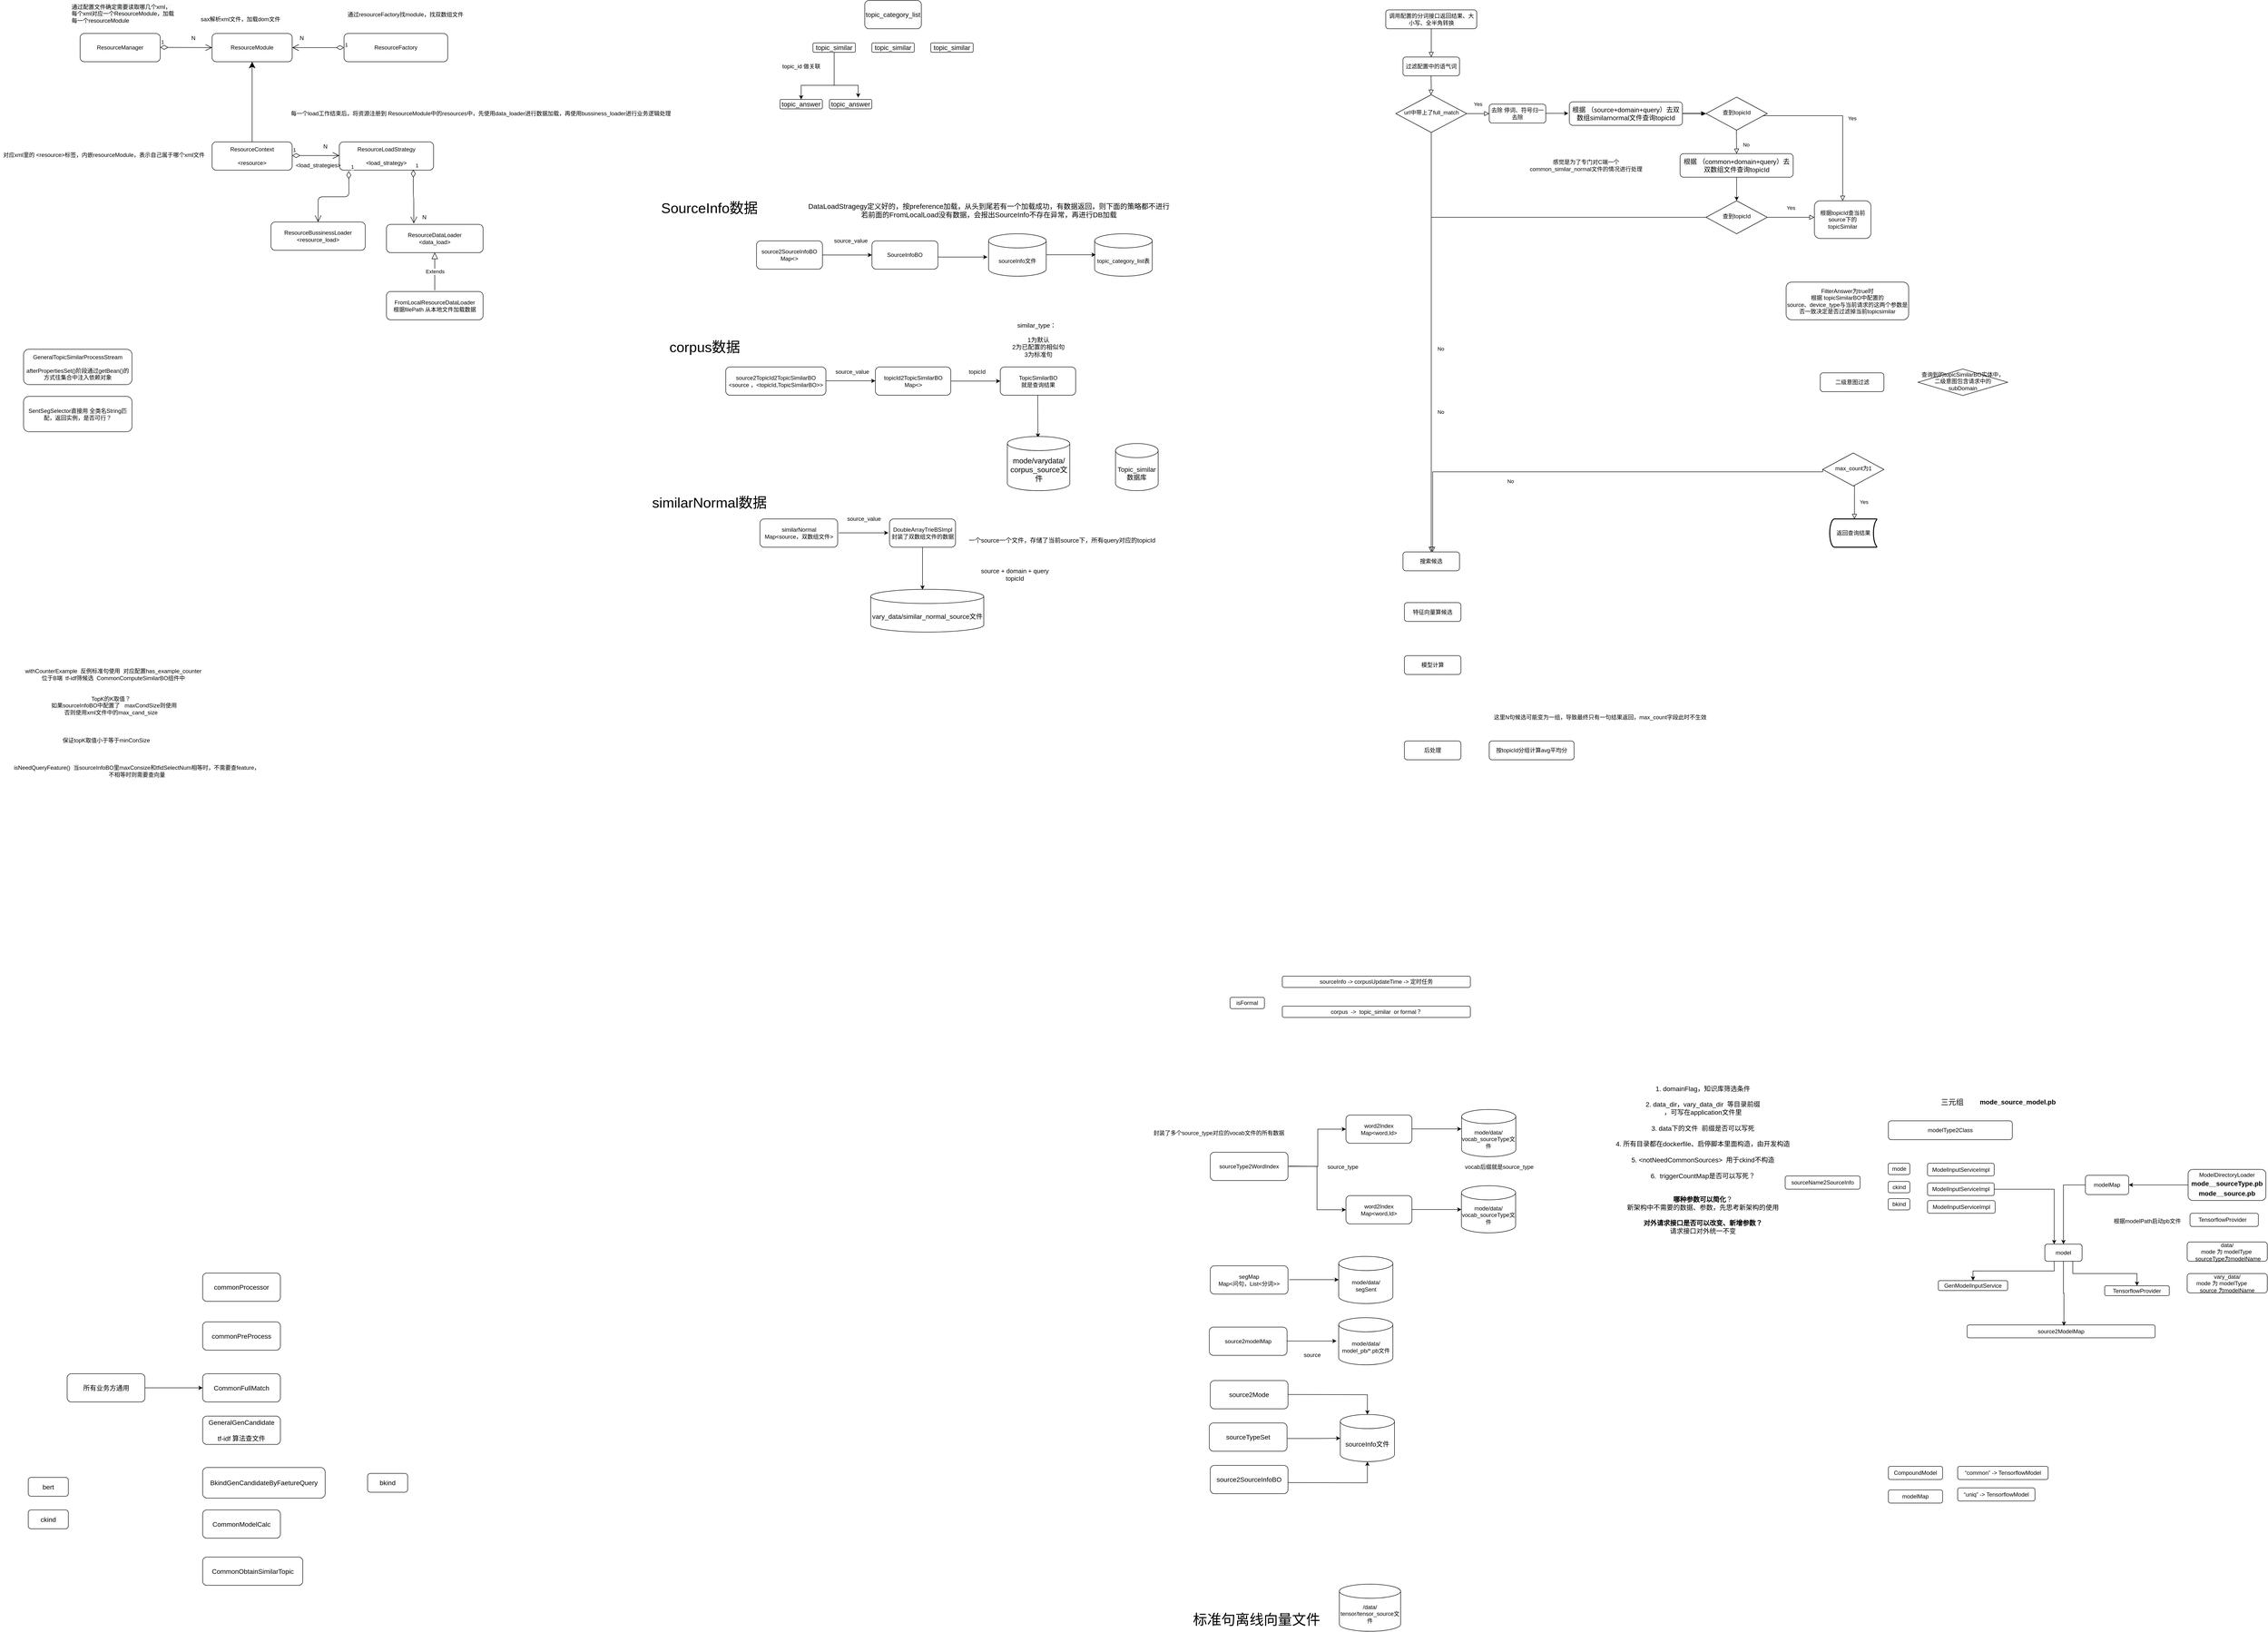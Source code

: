 <mxfile version="14.3.0" type="github">
  <diagram id="C5RBs43oDa-KdzZeNtuy" name="Page-1">
    <mxGraphModel dx="3666" dy="635" grid="0" gridSize="10" guides="1" tooltips="1" connect="1" arrows="1" fold="1" page="1" pageScale="1" pageWidth="827" pageHeight="1169" background="none" math="0" shadow="0">
      <root>
        <mxCell id="WIyWlLk6GJQsqaUBKTNV-0" />
        <mxCell id="WIyWlLk6GJQsqaUBKTNV-1" parent="WIyWlLk6GJQsqaUBKTNV-0" />
        <mxCell id="WIyWlLk6GJQsqaUBKTNV-2" value="" style="rounded=0;html=1;jettySize=auto;orthogonalLoop=1;fontSize=11;endArrow=block;endFill=0;endSize=8;strokeWidth=1;shadow=0;labelBackgroundColor=none;edgeStyle=orthogonalEdgeStyle;entryX=0.5;entryY=0;entryDx=0;entryDy=0;" parent="WIyWlLk6GJQsqaUBKTNV-1" source="WIyWlLk6GJQsqaUBKTNV-3" target="WIyWlLk6GJQsqaUBKTNV-7" edge="1">
          <mxGeometry relative="1" as="geometry">
            <mxPoint x="607" y="140" as="targetPoint" />
          </mxGeometry>
        </mxCell>
        <mxCell id="WIyWlLk6GJQsqaUBKTNV-3" value="调用配置的分词接口返回结果、大小写、全半角转换" style="rounded=1;whiteSpace=wrap;html=1;fontSize=12;glass=0;strokeWidth=1;shadow=0;" parent="WIyWlLk6GJQsqaUBKTNV-1" vertex="1">
          <mxGeometry x="510.5" y="50" width="193" height="40" as="geometry" />
        </mxCell>
        <mxCell id="WIyWlLk6GJQsqaUBKTNV-7" value="过滤配置中的语气词" style="rounded=1;whiteSpace=wrap;html=1;fontSize=12;glass=0;strokeWidth=1;shadow=0;" parent="WIyWlLk6GJQsqaUBKTNV-1" vertex="1">
          <mxGeometry x="547" y="150" width="120" height="40" as="geometry" />
        </mxCell>
        <mxCell id="q-sqHbG66uZP80u_6CLc-1" value="&lt;font style=&quot;font-size: 14px&quot;&gt;topic_category_list&lt;/font&gt;" style="rounded=1;whiteSpace=wrap;html=1;" parent="WIyWlLk6GJQsqaUBKTNV-1" vertex="1">
          <mxGeometry x="-595" y="30" width="120" height="60" as="geometry" />
        </mxCell>
        <mxCell id="q-sqHbG66uZP80u_6CLc-14" style="edgeStyle=orthogonalEdgeStyle;rounded=0;orthogonalLoop=1;jettySize=auto;html=1;exitX=0.5;exitY=1;exitDx=0;exitDy=0;entryX=0.5;entryY=0;entryDx=0;entryDy=0;" parent="WIyWlLk6GJQsqaUBKTNV-1" source="q-sqHbG66uZP80u_6CLc-2" target="q-sqHbG66uZP80u_6CLc-10" edge="1">
          <mxGeometry relative="1" as="geometry">
            <Array as="points">
              <mxPoint x="-660" y="210" />
              <mxPoint x="-730" y="210" />
            </Array>
          </mxGeometry>
        </mxCell>
        <mxCell id="q-sqHbG66uZP80u_6CLc-20" style="edgeStyle=orthogonalEdgeStyle;rounded=0;orthogonalLoop=1;jettySize=auto;html=1;exitX=0.75;exitY=1;exitDx=0;exitDy=0;entryX=0.678;entryY=-0.2;entryDx=0;entryDy=0;entryPerimeter=0;" parent="WIyWlLk6GJQsqaUBKTNV-1" source="q-sqHbG66uZP80u_6CLc-2" target="q-sqHbG66uZP80u_6CLc-19" edge="1">
          <mxGeometry relative="1" as="geometry">
            <Array as="points">
              <mxPoint x="-660" y="140" />
              <mxPoint x="-660" y="210" />
              <mxPoint x="-609" y="210" />
            </Array>
          </mxGeometry>
        </mxCell>
        <mxCell id="q-sqHbG66uZP80u_6CLc-2" value="&lt;font style=&quot;font-size: 14px&quot;&gt;topic_similar&lt;/font&gt;" style="rounded=1;whiteSpace=wrap;html=1;" parent="WIyWlLk6GJQsqaUBKTNV-1" vertex="1">
          <mxGeometry x="-705" y="120" width="90" height="20" as="geometry" />
        </mxCell>
        <mxCell id="q-sqHbG66uZP80u_6CLc-5" value="&lt;font style=&quot;font-size: 14px&quot;&gt;topic_similar&lt;/font&gt;" style="rounded=1;whiteSpace=wrap;html=1;" parent="WIyWlLk6GJQsqaUBKTNV-1" vertex="1">
          <mxGeometry x="-455" y="120" width="90" height="20" as="geometry" />
        </mxCell>
        <mxCell id="q-sqHbG66uZP80u_6CLc-6" value="&lt;font style=&quot;font-size: 14px&quot;&gt;topic_similar&lt;/font&gt;" style="rounded=1;whiteSpace=wrap;html=1;" parent="WIyWlLk6GJQsqaUBKTNV-1" vertex="1">
          <mxGeometry x="-580" y="120" width="90" height="20" as="geometry" />
        </mxCell>
        <mxCell id="q-sqHbG66uZP80u_6CLc-10" value="&lt;font style=&quot;font-size: 14px&quot;&gt;topic_answer&lt;/font&gt;" style="rounded=1;whiteSpace=wrap;html=1;" parent="WIyWlLk6GJQsqaUBKTNV-1" vertex="1">
          <mxGeometry x="-775" y="240" width="90" height="20" as="geometry" />
        </mxCell>
        <mxCell id="q-sqHbG66uZP80u_6CLc-15" value="topic_id 做关联" style="text;html=1;align=center;verticalAlign=middle;resizable=0;points=[];autosize=1;" parent="WIyWlLk6GJQsqaUBKTNV-1" vertex="1">
          <mxGeometry x="-780" y="160" width="100" height="20" as="geometry" />
        </mxCell>
        <mxCell id="q-sqHbG66uZP80u_6CLc-19" value="&lt;font style=&quot;font-size: 14px&quot;&gt;topic_answer&lt;/font&gt;" style="rounded=1;whiteSpace=wrap;html=1;" parent="WIyWlLk6GJQsqaUBKTNV-1" vertex="1">
          <mxGeometry x="-670" y="240" width="90" height="20" as="geometry" />
        </mxCell>
        <mxCell id="q-sqHbG66uZP80u_6CLc-23" value="FromLocalResourceDataLoader&lt;br&gt;根据filePath 从本地文件加载数据" style="rounded=1;whiteSpace=wrap;html=1;" parent="WIyWlLk6GJQsqaUBKTNV-1" vertex="1">
          <mxGeometry x="-1610" y="647.5" width="205" height="60" as="geometry" />
        </mxCell>
        <mxCell id="q-sqHbG66uZP80u_6CLc-24" value="ResourceDataLoader&lt;br&gt;&amp;lt;data_load&amp;gt;" style="rounded=1;whiteSpace=wrap;html=1;" parent="WIyWlLk6GJQsqaUBKTNV-1" vertex="1">
          <mxGeometry x="-1610" y="505" width="205" height="60" as="geometry" />
        </mxCell>
        <mxCell id="q-sqHbG66uZP80u_6CLc-26" value="Extends" style="endArrow=block;endSize=11;endFill=0;html=1;exitX=0.5;exitY=0;exitDx=0;exitDy=0;entryX=0.5;entryY=1;entryDx=0;entryDy=0;" parent="WIyWlLk6GJQsqaUBKTNV-1" target="q-sqHbG66uZP80u_6CLc-24" edge="1">
          <mxGeometry width="160" relative="1" as="geometry">
            <mxPoint x="-1507.5" y="645" as="sourcePoint" />
            <mxPoint x="-1180" y="615" as="targetPoint" />
          </mxGeometry>
        </mxCell>
        <mxCell id="q-sqHbG66uZP80u_6CLc-29" value="ResourceLoadStrategy&lt;br&gt;&lt;br&gt;&amp;lt;load_strategy&amp;gt;" style="rounded=1;whiteSpace=wrap;html=1;" parent="WIyWlLk6GJQsqaUBKTNV-1" vertex="1">
          <mxGeometry x="-1710" y="330" width="200" height="60" as="geometry" />
        </mxCell>
        <mxCell id="q-sqHbG66uZP80u_6CLc-33" value="N" style="text;html=1;align=center;verticalAlign=middle;resizable=0;points=[];autosize=1;" parent="WIyWlLk6GJQsqaUBKTNV-1" vertex="1">
          <mxGeometry x="-1540" y="480" width="20" height="20" as="geometry" />
        </mxCell>
        <mxCell id="q-sqHbG66uZP80u_6CLc-35" value="1" style="endArrow=open;html=1;endSize=12;startArrow=diamondThin;startSize=14;startFill=0;edgeStyle=orthogonalEdgeStyle;align=left;verticalAlign=bottom;exitX=0.785;exitY=0.983;exitDx=0;exitDy=0;entryX=0.283;entryY=-0.033;entryDx=0;entryDy=0;exitPerimeter=0;entryPerimeter=0;" parent="WIyWlLk6GJQsqaUBKTNV-1" source="q-sqHbG66uZP80u_6CLc-29" target="q-sqHbG66uZP80u_6CLc-24" edge="1">
          <mxGeometry x="-1" y="3" relative="1" as="geometry">
            <mxPoint x="-1520" y="430" as="sourcePoint" />
            <mxPoint x="-1430" y="430" as="targetPoint" />
          </mxGeometry>
        </mxCell>
        <mxCell id="q-sqHbG66uZP80u_6CLc-66" style="edgeStyle=orthogonalEdgeStyle;rounded=0;orthogonalLoop=1;jettySize=auto;html=1;exitX=0.5;exitY=0;exitDx=0;exitDy=0;endSize=11;" parent="WIyWlLk6GJQsqaUBKTNV-1" source="q-sqHbG66uZP80u_6CLc-36" target="q-sqHbG66uZP80u_6CLc-42" edge="1">
          <mxGeometry relative="1" as="geometry" />
        </mxCell>
        <mxCell id="q-sqHbG66uZP80u_6CLc-36" value="ResourceContext&lt;br&gt;&lt;br&gt;&amp;lt;resource&amp;gt;" style="rounded=1;whiteSpace=wrap;html=1;" parent="WIyWlLk6GJQsqaUBKTNV-1" vertex="1">
          <mxGeometry x="-1980" y="330" width="170" height="60" as="geometry" />
        </mxCell>
        <mxCell id="q-sqHbG66uZP80u_6CLc-38" value="1" style="endArrow=open;html=1;endSize=12;startArrow=diamondThin;startSize=14;startFill=0;edgeStyle=orthogonalEdgeStyle;align=left;verticalAlign=bottom;" parent="WIyWlLk6GJQsqaUBKTNV-1" edge="1">
          <mxGeometry x="-1" y="3" relative="1" as="geometry">
            <mxPoint x="-1810" y="359" as="sourcePoint" />
            <mxPoint x="-1710" y="359" as="targetPoint" />
          </mxGeometry>
        </mxCell>
        <mxCell id="q-sqHbG66uZP80u_6CLc-39" value="N" style="text;html=1;align=center;verticalAlign=middle;resizable=0;points=[];autosize=1;strokeWidth=3;" parent="WIyWlLk6GJQsqaUBKTNV-1" vertex="1">
          <mxGeometry x="-1750" y="330" width="20" height="20" as="geometry" />
        </mxCell>
        <mxCell id="q-sqHbG66uZP80u_6CLc-41" value="ResourceManager&lt;br&gt;" style="rounded=1;whiteSpace=wrap;html=1;" parent="WIyWlLk6GJQsqaUBKTNV-1" vertex="1">
          <mxGeometry x="-2260" y="100" width="170" height="60" as="geometry" />
        </mxCell>
        <mxCell id="q-sqHbG66uZP80u_6CLc-42" value="ResourceModule" style="rounded=1;whiteSpace=wrap;html=1;" parent="WIyWlLk6GJQsqaUBKTNV-1" vertex="1">
          <mxGeometry x="-1980" y="100" width="170" height="60" as="geometry" />
        </mxCell>
        <mxCell id="q-sqHbG66uZP80u_6CLc-43" value="1" style="endArrow=open;html=1;endSize=12;startArrow=diamondThin;startSize=14;startFill=0;edgeStyle=orthogonalEdgeStyle;align=left;verticalAlign=bottom;entryX=0;entryY=0.5;entryDx=0;entryDy=0;" parent="WIyWlLk6GJQsqaUBKTNV-1" target="q-sqHbG66uZP80u_6CLc-42" edge="1">
          <mxGeometry x="-1" y="3" relative="1" as="geometry">
            <mxPoint x="-2090" y="129.5" as="sourcePoint" />
            <mxPoint x="-2000" y="129.5" as="targetPoint" />
            <Array as="points" />
          </mxGeometry>
        </mxCell>
        <mxCell id="q-sqHbG66uZP80u_6CLc-44" value="N" style="text;html=1;align=center;verticalAlign=middle;resizable=0;points=[];autosize=1;" parent="WIyWlLk6GJQsqaUBKTNV-1" vertex="1">
          <mxGeometry x="-2030" y="100" width="20" height="20" as="geometry" />
        </mxCell>
        <mxCell id="q-sqHbG66uZP80u_6CLc-45" value="&lt;span style=&quot;color: rgb(0, 0, 0); font-family: helvetica; font-size: 12px; font-style: normal; font-weight: 400; letter-spacing: normal; text-align: center; text-indent: 0px; text-transform: none; word-spacing: 0px; background-color: rgb(248, 249, 250); display: inline; float: none;&quot;&gt;通过配置文件确定需要读取哪几个xml，每个xml对应一个ResourceModule，加载每一个resourceModule&lt;/span&gt;" style="text;whiteSpace=wrap;html=1;" parent="WIyWlLk6GJQsqaUBKTNV-1" vertex="1">
          <mxGeometry x="-2280" y="30" width="220" height="60" as="geometry" />
        </mxCell>
        <mxCell id="q-sqHbG66uZP80u_6CLc-46" value="ResourceFactory" style="rounded=1;whiteSpace=wrap;html=1;" parent="WIyWlLk6GJQsqaUBKTNV-1" vertex="1">
          <mxGeometry x="-1700" y="100" width="220" height="60" as="geometry" />
        </mxCell>
        <mxCell id="q-sqHbG66uZP80u_6CLc-47" value="sax解析xml文件，加载dom文件" style="text;html=1;align=center;verticalAlign=middle;resizable=0;points=[];autosize=1;" parent="WIyWlLk6GJQsqaUBKTNV-1" vertex="1">
          <mxGeometry x="-2010" y="60" width="180" height="20" as="geometry" />
        </mxCell>
        <mxCell id="q-sqHbG66uZP80u_6CLc-49" value="对应xml里的 &amp;lt;resource&amp;gt;标签，内嵌resourceModule，表示自己属于哪个xml文件&lt;br&gt;&lt;br&gt;" style="text;html=1;align=center;verticalAlign=middle;resizable=0;points=[];autosize=1;" parent="WIyWlLk6GJQsqaUBKTNV-1" vertex="1">
          <mxGeometry x="-2430" y="350" width="440" height="30" as="geometry" />
        </mxCell>
        <mxCell id="q-sqHbG66uZP80u_6CLc-53" value="&amp;lt;load_strategies&amp;gt;" style="text;html=1;align=center;verticalAlign=middle;resizable=0;points=[];autosize=1;" parent="WIyWlLk6GJQsqaUBKTNV-1" vertex="1">
          <mxGeometry x="-1810" y="370" width="110" height="20" as="geometry" />
        </mxCell>
        <mxCell id="q-sqHbG66uZP80u_6CLc-54" value="ResourceBussinessLoader&lt;br&gt;&amp;lt;resource_load&amp;gt;" style="rounded=1;whiteSpace=wrap;html=1;" parent="WIyWlLk6GJQsqaUBKTNV-1" vertex="1">
          <mxGeometry x="-1855" y="500" width="200" height="60" as="geometry" />
        </mxCell>
        <mxCell id="q-sqHbG66uZP80u_6CLc-62" value="1" style="endArrow=open;html=1;endSize=12;startArrow=diamondThin;startSize=14;startFill=0;edgeStyle=orthogonalEdgeStyle;align=left;verticalAlign=bottom;entryX=0.5;entryY=0;entryDx=0;entryDy=0;" parent="WIyWlLk6GJQsqaUBKTNV-1" target="q-sqHbG66uZP80u_6CLc-54" edge="1">
          <mxGeometry x="-1" y="3" relative="1" as="geometry">
            <mxPoint x="-1690" y="392" as="sourcePoint" />
            <mxPoint x="-1490" y="420" as="targetPoint" />
          </mxGeometry>
        </mxCell>
        <mxCell id="q-sqHbG66uZP80u_6CLc-68" value="每一个load工作结束后，将资源注册到 ResourceModule中的resources中，先使用data_loader进行数据加载，再使用bussiness_loader进行业务逻辑处理" style="text;html=1;align=center;verticalAlign=middle;resizable=0;points=[];autosize=1;" parent="WIyWlLk6GJQsqaUBKTNV-1" vertex="1">
          <mxGeometry x="-1820" y="260" width="820" height="20" as="geometry" />
        </mxCell>
        <mxCell id="adLWg2bADuE_E9cOtpdO-1" value="GeneralTopicSimilarProcessStream&lt;br&gt;&lt;br&gt;afterPropertiesSet()阶段通过getBean()的方式往集合中注入依赖对象" style="rounded=1;whiteSpace=wrap;html=1;" parent="WIyWlLk6GJQsqaUBKTNV-1" vertex="1">
          <mxGeometry x="-2380" y="770" width="230" height="75" as="geometry" />
        </mxCell>
        <mxCell id="adLWg2bADuE_E9cOtpdO-2" value="SentSegSelector直接用 全类名String匹配，返回实例，是否可行？" style="rounded=1;whiteSpace=wrap;html=1;" parent="WIyWlLk6GJQsqaUBKTNV-1" vertex="1">
          <mxGeometry x="-2380" y="870" width="230" height="75" as="geometry" />
        </mxCell>
        <mxCell id="adLWg2bADuE_E9cOtpdO-3" value="1" style="endArrow=open;html=1;endSize=12;startArrow=diamondThin;startSize=14;startFill=0;edgeStyle=orthogonalEdgeStyle;align=left;verticalAlign=bottom;entryX=1;entryY=0.5;entryDx=0;entryDy=0;" parent="WIyWlLk6GJQsqaUBKTNV-1" target="q-sqHbG66uZP80u_6CLc-42" edge="1">
          <mxGeometry x="-1" y="3" relative="1" as="geometry">
            <mxPoint x="-1700" y="130" as="sourcePoint" />
            <mxPoint x="-1770" y="140" as="targetPoint" />
            <Array as="points">
              <mxPoint x="-1750" y="130" />
              <mxPoint x="-1750" y="130" />
            </Array>
          </mxGeometry>
        </mxCell>
        <mxCell id="adLWg2bADuE_E9cOtpdO-4" value="N" style="text;html=1;align=center;verticalAlign=middle;resizable=0;points=[];autosize=1;" parent="WIyWlLk6GJQsqaUBKTNV-1" vertex="1">
          <mxGeometry x="-1800" y="100" width="20" height="20" as="geometry" />
        </mxCell>
        <mxCell id="adLWg2bADuE_E9cOtpdO-5" value="通过resourceFactory找module，找双数组文件" style="text;html=1;align=center;verticalAlign=middle;resizable=0;points=[];autosize=1;" parent="WIyWlLk6GJQsqaUBKTNV-1" vertex="1">
          <mxGeometry x="-1700" y="50" width="260" height="20" as="geometry" />
        </mxCell>
        <mxCell id="adLWg2bADuE_E9cOtpdO-8" value="" style="rounded=0;html=1;jettySize=auto;orthogonalLoop=1;fontSize=11;endArrow=block;endFill=0;endSize=8;strokeWidth=1;shadow=0;labelBackgroundColor=none;edgeStyle=orthogonalEdgeStyle;" parent="WIyWlLk6GJQsqaUBKTNV-1" edge="1">
          <mxGeometry y="20" relative="1" as="geometry">
            <mxPoint as="offset" />
            <mxPoint x="606.5" y="190" as="sourcePoint" />
            <mxPoint x="606.5" y="230" as="targetPoint" />
          </mxGeometry>
        </mxCell>
        <mxCell id="adLWg2bADuE_E9cOtpdO-10" value="url中带上了full_match" style="rhombus;whiteSpace=wrap;html=1;shadow=0;fontFamily=Helvetica;fontSize=12;align=center;strokeWidth=1;spacing=6;spacingTop=-4;" parent="WIyWlLk6GJQsqaUBKTNV-1" vertex="1">
          <mxGeometry x="531.75" y="230" width="150.5" height="80" as="geometry" />
        </mxCell>
        <mxCell id="adLWg2bADuE_E9cOtpdO-11" value="No" style="rounded=0;html=1;jettySize=auto;orthogonalLoop=1;fontSize=11;endArrow=block;endFill=0;endSize=8;strokeWidth=1;shadow=0;labelBackgroundColor=none;edgeStyle=orthogonalEdgeStyle;entryX=0.5;entryY=0;entryDx=0;entryDy=0;exitX=0.5;exitY=1;exitDx=0;exitDy=0;" parent="WIyWlLk6GJQsqaUBKTNV-1" source="adLWg2bADuE_E9cOtpdO-10" target="adLWg2bADuE_E9cOtpdO-66" edge="1">
          <mxGeometry x="0.333" y="20" relative="1" as="geometry">
            <mxPoint as="offset" />
            <mxPoint x="606.5" y="317.5" as="sourcePoint" />
            <mxPoint x="607" y="360" as="targetPoint" />
            <Array as="points" />
          </mxGeometry>
        </mxCell>
        <mxCell id="adLWg2bADuE_E9cOtpdO-12" value="source2SourceInfoBO&lt;br&gt;Map&amp;lt;&amp;gt;" style="rounded=1;whiteSpace=wrap;html=1;fontSize=12;glass=0;strokeWidth=1;shadow=0;" parent="WIyWlLk6GJQsqaUBKTNV-1" vertex="1">
          <mxGeometry x="-824.78" y="540" width="140" height="60" as="geometry" />
        </mxCell>
        <mxCell id="adLWg2bADuE_E9cOtpdO-13" value="SourceInfoBO" style="rounded=1;whiteSpace=wrap;html=1;fontSize=12;glass=0;strokeWidth=1;shadow=0;" parent="WIyWlLk6GJQsqaUBKTNV-1" vertex="1">
          <mxGeometry x="-579.78" y="540" width="140" height="60" as="geometry" />
        </mxCell>
        <mxCell id="adLWg2bADuE_E9cOtpdO-14" style="edgeStyle=orthogonalEdgeStyle;rounded=0;orthogonalLoop=1;jettySize=auto;html=1;exitX=1;exitY=0.5;exitDx=0;exitDy=0;entryX=0;entryY=0.5;entryDx=0;entryDy=0;" parent="WIyWlLk6GJQsqaUBKTNV-1" source="adLWg2bADuE_E9cOtpdO-12" target="adLWg2bADuE_E9cOtpdO-13" edge="1">
          <mxGeometry relative="1" as="geometry">
            <Array as="points" />
            <mxPoint x="-609.78" y="540" as="sourcePoint" />
            <mxPoint x="-609.78" y="580" as="targetPoint" />
          </mxGeometry>
        </mxCell>
        <mxCell id="adLWg2bADuE_E9cOtpdO-15" value="source_value" style="text;html=1;align=center;verticalAlign=middle;resizable=0;points=[];autosize=1;" parent="WIyWlLk6GJQsqaUBKTNV-1" vertex="1">
          <mxGeometry x="-669.78" y="530" width="90" height="20" as="geometry" />
        </mxCell>
        <mxCell id="adLWg2bADuE_E9cOtpdO-38" value="" style="edgeStyle=orthogonalEdgeStyle;rounded=0;orthogonalLoop=1;jettySize=auto;html=1;" parent="WIyWlLk6GJQsqaUBKTNV-1" source="adLWg2bADuE_E9cOtpdO-17" target="adLWg2bADuE_E9cOtpdO-34" edge="1">
          <mxGeometry relative="1" as="geometry" />
        </mxCell>
        <mxCell id="adLWg2bADuE_E9cOtpdO-17" value="&lt;font style=&quot;font-size: 14px&quot;&gt;根据 （source+domain+query）去双数组similarnormal文件查询topicId&lt;/font&gt;" style="rounded=1;whiteSpace=wrap;html=1;fontSize=12;glass=0;strokeWidth=1;shadow=0;" parent="WIyWlLk6GJQsqaUBKTNV-1" vertex="1">
          <mxGeometry x="900" y="245" width="240" height="50" as="geometry" />
        </mxCell>
        <mxCell id="adLWg2bADuE_E9cOtpdO-18" value="similarNormal&lt;br&gt;Map&amp;lt;source，双数组文件&amp;gt;" style="rounded=1;whiteSpace=wrap;html=1;fontSize=12;glass=0;strokeWidth=1;shadow=0;" parent="WIyWlLk6GJQsqaUBKTNV-1" vertex="1">
          <mxGeometry x="-817.5" y="1130" width="165" height="60" as="geometry" />
        </mxCell>
        <mxCell id="adLWg2bADuE_E9cOtpdO-19" style="edgeStyle=orthogonalEdgeStyle;rounded=0;orthogonalLoop=1;jettySize=auto;html=1;exitX=1;exitY=0.5;exitDx=0;exitDy=0;entryX=0;entryY=0.5;entryDx=0;entryDy=0;" parent="WIyWlLk6GJQsqaUBKTNV-1" edge="1">
          <mxGeometry relative="1" as="geometry">
            <Array as="points" />
            <mxPoint x="-650" y="1159.5" as="sourcePoint" />
            <mxPoint x="-545" y="1159.5" as="targetPoint" />
          </mxGeometry>
        </mxCell>
        <mxCell id="adLWg2bADuE_E9cOtpdO-20" value="DoubleArrayTrieBSImpl&lt;br&gt;封装了双数组文件的数据" style="rounded=1;whiteSpace=wrap;html=1;fontSize=12;glass=0;strokeWidth=1;shadow=0;" parent="WIyWlLk6GJQsqaUBKTNV-1" vertex="1">
          <mxGeometry x="-542.5" y="1130" width="140" height="60" as="geometry" />
        </mxCell>
        <mxCell id="adLWg2bADuE_E9cOtpdO-21" value="source_value" style="text;html=1;align=center;verticalAlign=middle;resizable=0;points=[];autosize=1;" parent="WIyWlLk6GJQsqaUBKTNV-1" vertex="1">
          <mxGeometry x="-642.5" y="1120" width="90" height="20" as="geometry" />
        </mxCell>
        <mxCell id="adLWg2bADuE_E9cOtpdO-22" value="去除 停词、符号归一去除" style="rounded=1;whiteSpace=wrap;html=1;fontSize=12;glass=0;strokeWidth=1;shadow=0;" parent="WIyWlLk6GJQsqaUBKTNV-1" vertex="1">
          <mxGeometry x="730" y="250" width="120" height="40" as="geometry" />
        </mxCell>
        <mxCell id="adLWg2bADuE_E9cOtpdO-24" value="" style="edgeStyle=orthogonalEdgeStyle;rounded=0;orthogonalLoop=1;jettySize=auto;html=1;" parent="WIyWlLk6GJQsqaUBKTNV-1" edge="1">
          <mxGeometry relative="1" as="geometry">
            <mxPoint x="850" y="269.5" as="sourcePoint" />
            <mxPoint x="897.75" y="269.5" as="targetPoint" />
          </mxGeometry>
        </mxCell>
        <mxCell id="adLWg2bADuE_E9cOtpdO-27" style="edgeStyle=orthogonalEdgeStyle;rounded=0;orthogonalLoop=1;jettySize=auto;html=1;exitX=0.5;exitY=1;exitDx=0;exitDy=0;entryX=0.5;entryY=0;entryDx=0;entryDy=0;" parent="WIyWlLk6GJQsqaUBKTNV-1" source="adLWg2bADuE_E9cOtpdO-20" edge="1">
          <mxGeometry relative="1" as="geometry">
            <Array as="points" />
            <mxPoint x="-507.5" y="1240" as="sourcePoint" />
            <mxPoint x="-472.5" y="1280" as="targetPoint" />
          </mxGeometry>
        </mxCell>
        <mxCell id="adLWg2bADuE_E9cOtpdO-28" value="&lt;font style=&quot;font-size: 14px&quot;&gt;vary_data/similar_normal_source文件&lt;/font&gt;" style="shape=cylinder3;whiteSpace=wrap;html=1;boundedLbl=1;backgroundOutline=1;size=15;" parent="WIyWlLk6GJQsqaUBKTNV-1" vertex="1">
          <mxGeometry x="-582.5" y="1279.38" width="240" height="90.62" as="geometry" />
        </mxCell>
        <mxCell id="adLWg2bADuE_E9cOtpdO-31" value="&lt;font style=&quot;font-size: 13px&quot;&gt;source + domain + query&lt;br&gt;topicId&lt;/font&gt;" style="text;html=1;align=center;verticalAlign=middle;resizable=0;points=[];autosize=1;" parent="WIyWlLk6GJQsqaUBKTNV-1" vertex="1">
          <mxGeometry x="-357.5" y="1232.5" width="160" height="30" as="geometry" />
        </mxCell>
        <mxCell id="adLWg2bADuE_E9cOtpdO-32" value="&lt;font style=&quot;font-size: 13px&quot;&gt;一个source一个文件，存储了当前source下，所有query对应的topicId&lt;/font&gt;" style="text;html=1;align=center;verticalAlign=middle;resizable=0;points=[];autosize=1;" parent="WIyWlLk6GJQsqaUBKTNV-1" vertex="1">
          <mxGeometry x="-382.5" y="1165" width="410" height="20" as="geometry" />
        </mxCell>
        <mxCell id="adLWg2bADuE_E9cOtpdO-34" value="查到topicId" style="rhombus;whiteSpace=wrap;html=1;shadow=0;fontFamily=Helvetica;fontSize=12;align=center;strokeWidth=1;spacing=6;spacingTop=-4;" parent="WIyWlLk6GJQsqaUBKTNV-1" vertex="1">
          <mxGeometry x="1190" y="235" width="130" height="70" as="geometry" />
        </mxCell>
        <mxCell id="adLWg2bADuE_E9cOtpdO-35" value="" style="edgeStyle=orthogonalEdgeStyle;rounded=0;orthogonalLoop=1;jettySize=auto;html=1;" parent="WIyWlLk6GJQsqaUBKTNV-1" edge="1">
          <mxGeometry relative="1" as="geometry">
            <mxPoint x="1140" y="269.5" as="sourcePoint" />
            <mxPoint x="1187.75" y="269.5" as="targetPoint" />
          </mxGeometry>
        </mxCell>
        <mxCell id="adLWg2bADuE_E9cOtpdO-36" value="&lt;font style=&quot;font-size: 14px&quot;&gt;根据 （common+domain+query）去双数组文件查询topicId&lt;/font&gt;" style="rounded=1;whiteSpace=wrap;html=1;fontSize=12;glass=0;strokeWidth=1;shadow=0;" parent="WIyWlLk6GJQsqaUBKTNV-1" vertex="1">
          <mxGeometry x="1135" y="355" width="240" height="50" as="geometry" />
        </mxCell>
        <mxCell id="adLWg2bADuE_E9cOtpdO-42" value="感觉是为了专门对C端一个&lt;br&gt;common_similar_normal文件的情况进行处理" style="text;html=1;align=center;verticalAlign=middle;resizable=0;points=[];autosize=1;" parent="WIyWlLk6GJQsqaUBKTNV-1" vertex="1">
          <mxGeometry x="810" y="365" width="250" height="30" as="geometry" />
        </mxCell>
        <mxCell id="adLWg2bADuE_E9cOtpdO-43" value="topicId2TopicSimilarBO&lt;br&gt;Map&amp;lt;&amp;gt;" style="rounded=1;whiteSpace=wrap;html=1;fontSize=12;glass=0;strokeWidth=1;shadow=0;" parent="WIyWlLk6GJQsqaUBKTNV-1" vertex="1">
          <mxGeometry x="-572.5" y="807.5" width="160" height="60" as="geometry" />
        </mxCell>
        <mxCell id="adLWg2bADuE_E9cOtpdO-44" value="TopicSimilarBO&lt;br&gt;就是查询结果&lt;br&gt;" style="rounded=1;whiteSpace=wrap;html=1;fontSize=12;glass=0;strokeWidth=1;shadow=0;" parent="WIyWlLk6GJQsqaUBKTNV-1" vertex="1">
          <mxGeometry x="-307.5" y="807.5" width="160" height="60" as="geometry" />
        </mxCell>
        <mxCell id="adLWg2bADuE_E9cOtpdO-45" style="edgeStyle=orthogonalEdgeStyle;rounded=0;orthogonalLoop=1;jettySize=auto;html=1;exitX=1;exitY=0.5;exitDx=0;exitDy=0;entryX=0;entryY=0.5;entryDx=0;entryDy=0;" parent="WIyWlLk6GJQsqaUBKTNV-1" edge="1">
          <mxGeometry relative="1" as="geometry">
            <Array as="points" />
            <mxPoint x="-412.5" y="837.5" as="sourcePoint" />
            <mxPoint x="-307.5" y="837.5" as="targetPoint" />
          </mxGeometry>
        </mxCell>
        <mxCell id="adLWg2bADuE_E9cOtpdO-46" value="topicId" style="text;html=1;align=center;verticalAlign=middle;resizable=0;points=[];autosize=1;" parent="WIyWlLk6GJQsqaUBKTNV-1" vertex="1">
          <mxGeometry x="-382.5" y="807.5" width="50" height="20" as="geometry" />
        </mxCell>
        <mxCell id="adLWg2bADuE_E9cOtpdO-47" value="source2TopicId2TopicSimilarBO&lt;br&gt;&amp;lt;source ，&amp;lt;topicId,TopicSimilarBO&amp;gt;&amp;gt;" style="rounded=1;whiteSpace=wrap;html=1;fontSize=12;glass=0;strokeWidth=1;shadow=0;" parent="WIyWlLk6GJQsqaUBKTNV-1" vertex="1">
          <mxGeometry x="-890" y="807.5" width="212.5" height="60" as="geometry" />
        </mxCell>
        <mxCell id="adLWg2bADuE_E9cOtpdO-48" style="edgeStyle=orthogonalEdgeStyle;rounded=0;orthogonalLoop=1;jettySize=auto;html=1;exitX=1;exitY=0.5;exitDx=0;exitDy=0;entryX=0;entryY=0.5;entryDx=0;entryDy=0;" parent="WIyWlLk6GJQsqaUBKTNV-1" edge="1">
          <mxGeometry relative="1" as="geometry">
            <Array as="points" />
            <mxPoint x="-677.5" y="837" as="sourcePoint" />
            <mxPoint x="-572.5" y="837" as="targetPoint" />
          </mxGeometry>
        </mxCell>
        <mxCell id="adLWg2bADuE_E9cOtpdO-49" value="source_value" style="text;html=1;align=center;verticalAlign=middle;resizable=0;points=[];autosize=1;" parent="WIyWlLk6GJQsqaUBKTNV-1" vertex="1">
          <mxGeometry x="-667.5" y="807.5" width="90" height="20" as="geometry" />
        </mxCell>
        <mxCell id="adLWg2bADuE_E9cOtpdO-50" value="&lt;font style=&quot;font-size: 13px&quot;&gt;&lt;span&gt;similar_type：&amp;nbsp;&amp;nbsp;&lt;/span&gt;&lt;br&gt;&lt;span&gt;&lt;br&gt;1为默认&lt;br&gt;2为已配置的相似句&lt;br&gt;3为标准句&lt;/span&gt;&lt;/font&gt;" style="text;html=1;align=center;verticalAlign=middle;resizable=0;points=[];autosize=1;" parent="WIyWlLk6GJQsqaUBKTNV-1" vertex="1">
          <mxGeometry x="-292.5" y="710" width="130" height="80" as="geometry" />
        </mxCell>
        <mxCell id="adLWg2bADuE_E9cOtpdO-51" value="&lt;font style=&quot;font-size: 14px&quot;&gt;Topic_similar&lt;br&gt;数据库&lt;/font&gt;" style="shape=cylinder3;whiteSpace=wrap;html=1;boundedLbl=1;backgroundOutline=1;size=15;" parent="WIyWlLk6GJQsqaUBKTNV-1" vertex="1">
          <mxGeometry x="-62.94" y="970" width="90.44" height="100" as="geometry" />
        </mxCell>
        <mxCell id="adLWg2bADuE_E9cOtpdO-59" value="Yes" style="rounded=0;html=1;jettySize=auto;orthogonalLoop=1;fontSize=11;endArrow=block;endFill=0;endSize=8;strokeWidth=1;shadow=0;labelBackgroundColor=none;edgeStyle=orthogonalEdgeStyle;exitX=1;exitY=0.5;exitDx=0;exitDy=0;entryX=0;entryY=0.5;entryDx=0;entryDy=0;" parent="WIyWlLk6GJQsqaUBKTNV-1" source="adLWg2bADuE_E9cOtpdO-10" target="adLWg2bADuE_E9cOtpdO-22" edge="1">
          <mxGeometry y="20" relative="1" as="geometry">
            <mxPoint as="offset" />
            <mxPoint x="690" y="270" as="sourcePoint" />
            <mxPoint x="703.5" y="320.04" as="targetPoint" />
            <Array as="points">
              <mxPoint x="720" y="270" />
              <mxPoint x="720" y="270" />
            </Array>
          </mxGeometry>
        </mxCell>
        <mxCell id="adLWg2bADuE_E9cOtpdO-61" value="Yes" style="rounded=0;html=1;jettySize=auto;orthogonalLoop=1;fontSize=11;endArrow=block;endFill=0;endSize=8;strokeWidth=1;shadow=0;labelBackgroundColor=none;edgeStyle=orthogonalEdgeStyle;exitX=1;exitY=0.5;exitDx=0;exitDy=0;" parent="WIyWlLk6GJQsqaUBKTNV-1" edge="1">
          <mxGeometry y="20" relative="1" as="geometry">
            <mxPoint as="offset" />
            <mxPoint x="1310" y="274.5" as="sourcePoint" />
            <mxPoint x="1480" y="455" as="targetPoint" />
            <Array as="points">
              <mxPoint x="1480" y="275" />
            </Array>
          </mxGeometry>
        </mxCell>
        <mxCell id="adLWg2bADuE_E9cOtpdO-63" value="No" style="rounded=0;html=1;jettySize=auto;orthogonalLoop=1;fontSize=11;endArrow=block;endFill=0;endSize=8;strokeWidth=1;shadow=0;labelBackgroundColor=none;edgeStyle=orthogonalEdgeStyle;" parent="WIyWlLk6GJQsqaUBKTNV-1" edge="1">
          <mxGeometry x="0.333" y="20" relative="1" as="geometry">
            <mxPoint as="offset" />
            <mxPoint x="1254.5" y="312.5" as="sourcePoint" />
            <mxPoint x="1255" y="355" as="targetPoint" />
            <Array as="points">
              <mxPoint x="1254.5" y="305" />
            </Array>
          </mxGeometry>
        </mxCell>
        <mxCell id="adLWg2bADuE_E9cOtpdO-64" value="查到topicId" style="rhombus;whiteSpace=wrap;html=1;shadow=0;fontFamily=Helvetica;fontSize=12;align=center;strokeWidth=1;spacing=6;spacingTop=-4;" parent="WIyWlLk6GJQsqaUBKTNV-1" vertex="1">
          <mxGeometry x="1190" y="455" width="130" height="70" as="geometry" />
        </mxCell>
        <mxCell id="adLWg2bADuE_E9cOtpdO-66" value="搜索候选" style="rounded=1;whiteSpace=wrap;html=1;fontSize=12;glass=0;strokeWidth=1;shadow=0;" parent="WIyWlLk6GJQsqaUBKTNV-1" vertex="1">
          <mxGeometry x="547" y="1200" width="120" height="40" as="geometry" />
        </mxCell>
        <mxCell id="adLWg2bADuE_E9cOtpdO-67" value="" style="edgeStyle=orthogonalEdgeStyle;rounded=0;orthogonalLoop=1;jettySize=auto;html=1;exitX=0.5;exitY=1;exitDx=0;exitDy=0;entryX=0.5;entryY=0;entryDx=0;entryDy=0;" parent="WIyWlLk6GJQsqaUBKTNV-1" source="adLWg2bADuE_E9cOtpdO-36" target="adLWg2bADuE_E9cOtpdO-64" edge="1">
          <mxGeometry relative="1" as="geometry">
            <mxPoint x="1310" y="430" as="sourcePoint" />
            <mxPoint x="1357.75" y="430" as="targetPoint" />
          </mxGeometry>
        </mxCell>
        <mxCell id="adLWg2bADuE_E9cOtpdO-68" value="Yes" style="rounded=0;html=1;jettySize=auto;orthogonalLoop=1;fontSize=11;endArrow=block;endFill=0;endSize=8;strokeWidth=1;shadow=0;labelBackgroundColor=none;edgeStyle=orthogonalEdgeStyle;exitX=1;exitY=0.5;exitDx=0;exitDy=0;" parent="WIyWlLk6GJQsqaUBKTNV-1" source="adLWg2bADuE_E9cOtpdO-64" edge="1">
          <mxGeometry y="20" relative="1" as="geometry">
            <mxPoint as="offset" />
            <mxPoint x="1320" y="500" as="sourcePoint" />
            <mxPoint x="1420" y="490" as="targetPoint" />
            <Array as="points">
              <mxPoint x="1370" y="490" />
              <mxPoint x="1370" y="490" />
            </Array>
          </mxGeometry>
        </mxCell>
        <mxCell id="adLWg2bADuE_E9cOtpdO-69" value="No" style="rounded=0;html=1;jettySize=auto;orthogonalLoop=1;fontSize=11;endArrow=block;endFill=0;endSize=8;strokeWidth=1;shadow=0;labelBackgroundColor=none;edgeStyle=orthogonalEdgeStyle;exitX=0;exitY=0.5;exitDx=0;exitDy=0;entryX=0.5;entryY=0;entryDx=0;entryDy=0;" parent="WIyWlLk6GJQsqaUBKTNV-1" source="adLWg2bADuE_E9cOtpdO-64" target="adLWg2bADuE_E9cOtpdO-66" edge="1">
          <mxGeometry x="0.333" y="20" relative="1" as="geometry">
            <mxPoint as="offset" />
            <mxPoint x="1140" y="525" as="sourcePoint" />
            <mxPoint x="607" y="1220" as="targetPoint" />
            <Array as="points">
              <mxPoint x="607" y="490" />
            </Array>
          </mxGeometry>
        </mxCell>
        <mxCell id="adLWg2bADuE_E9cOtpdO-70" value="根据topicId查当前source下的topicSimilar" style="rounded=1;whiteSpace=wrap;html=1;fontSize=12;glass=0;strokeWidth=1;shadow=0;" parent="WIyWlLk6GJQsqaUBKTNV-1" vertex="1">
          <mxGeometry x="1420" y="455" width="120" height="80" as="geometry" />
        </mxCell>
        <mxCell id="adLWg2bADuE_E9cOtpdO-72" value="FilterAnswer为true时&lt;br&gt;根据 topicSimilarBO中配置的&lt;br&gt;source、device_type与当前请求的这两个参数是否一致决定是否过滤掉当前topicsimilar" style="rounded=1;whiteSpace=wrap;html=1;fontSize=12;glass=0;strokeWidth=1;shadow=0;" parent="WIyWlLk6GJQsqaUBKTNV-1" vertex="1">
          <mxGeometry x="1360" y="627.5" width="260" height="80" as="geometry" />
        </mxCell>
        <mxCell id="adLWg2bADuE_E9cOtpdO-75" value="max_count为1" style="rhombus;whiteSpace=wrap;html=1;shadow=0;fontFamily=Helvetica;fontSize=12;align=center;strokeWidth=1;spacing=6;spacingTop=-4;" parent="WIyWlLk6GJQsqaUBKTNV-1" vertex="1">
          <mxGeometry x="1437.5" y="990" width="130" height="70" as="geometry" />
        </mxCell>
        <mxCell id="adLWg2bADuE_E9cOtpdO-76" value="Yes" style="rounded=0;html=1;jettySize=auto;orthogonalLoop=1;fontSize=11;endArrow=block;endFill=0;endSize=8;strokeWidth=1;shadow=0;labelBackgroundColor=none;edgeStyle=orthogonalEdgeStyle;exitX=0.5;exitY=1;exitDx=0;exitDy=0;" parent="WIyWlLk6GJQsqaUBKTNV-1" source="adLWg2bADuE_E9cOtpdO-75" edge="1">
          <mxGeometry y="20" relative="1" as="geometry">
            <mxPoint as="offset" />
            <mxPoint x="1470" y="1147" as="sourcePoint" />
            <mxPoint x="1505" y="1130" as="targetPoint" />
            <Array as="points">
              <mxPoint x="1505" y="1100" />
              <mxPoint x="1505" y="1100" />
            </Array>
          </mxGeometry>
        </mxCell>
        <mxCell id="adLWg2bADuE_E9cOtpdO-77" value="返回查询结果" style="strokeWidth=2;html=1;shape=mxgraph.flowchart.stored_data;whiteSpace=wrap;" parent="WIyWlLk6GJQsqaUBKTNV-1" vertex="1">
          <mxGeometry x="1452.5" y="1130" width="100" height="60" as="geometry" />
        </mxCell>
        <mxCell id="adLWg2bADuE_E9cOtpdO-78" value="查询到的topicSimilarBO实体中，二级意图包含请求中的subDomain" style="rhombus;whiteSpace=wrap;html=1;shadow=0;fontFamily=Helvetica;fontSize=12;align=center;strokeWidth=1;spacing=6;spacingTop=-4;" parent="WIyWlLk6GJQsqaUBKTNV-1" vertex="1">
          <mxGeometry x="1640" y="811.88" width="190" height="56.25" as="geometry" />
        </mxCell>
        <mxCell id="adLWg2bADuE_E9cOtpdO-80" value="No" style="rounded=0;html=1;jettySize=auto;orthogonalLoop=1;fontSize=11;endArrow=block;endFill=0;endSize=8;strokeWidth=1;shadow=0;labelBackgroundColor=none;edgeStyle=orthogonalEdgeStyle;exitX=0;exitY=0.5;exitDx=0;exitDy=0;" parent="WIyWlLk6GJQsqaUBKTNV-1" source="adLWg2bADuE_E9cOtpdO-75" edge="1">
          <mxGeometry x="0.333" y="20" relative="1" as="geometry">
            <mxPoint as="offset" />
            <mxPoint x="1428" y="955" as="sourcePoint" />
            <mxPoint x="610" y="1200" as="targetPoint" />
            <Array as="points">
              <mxPoint x="1438" y="1030" />
              <mxPoint x="610" y="1030" />
              <mxPoint x="610" y="1160" />
            </Array>
          </mxGeometry>
        </mxCell>
        <mxCell id="adLWg2bADuE_E9cOtpdO-81" value="二级意图过滤" style="rounded=1;whiteSpace=wrap;html=1;fontSize=12;glass=0;strokeWidth=1;shadow=0;" parent="WIyWlLk6GJQsqaUBKTNV-1" vertex="1">
          <mxGeometry x="1432.5" y="820" width="135" height="40" as="geometry" />
        </mxCell>
        <mxCell id="_c6F8pebDW28JAwMWrSf-1" value="word2Index&lt;br&gt;Map&amp;lt;word,Id&amp;gt;" style="rounded=1;whiteSpace=wrap;html=1;fontSize=12;glass=0;strokeWidth=1;shadow=0;" parent="WIyWlLk6GJQsqaUBKTNV-1" vertex="1">
          <mxGeometry x="426" y="2394.62" width="140" height="60" as="geometry" />
        </mxCell>
        <mxCell id="_c6F8pebDW28JAwMWrSf-2" value="sourceType2WordIndex" style="rounded=1;whiteSpace=wrap;html=1;fontSize=12;glass=0;strokeWidth=1;shadow=0;" parent="WIyWlLk6GJQsqaUBKTNV-1" vertex="1">
          <mxGeometry x="138.06" y="2473.62" width="165" height="60" as="geometry" />
        </mxCell>
        <mxCell id="_c6F8pebDW28JAwMWrSf-5" value="mode/data/&lt;br&gt;vocab_sourceType文件" style="shape=cylinder3;whiteSpace=wrap;html=1;boundedLbl=1;backgroundOutline=1;size=15;" parent="WIyWlLk6GJQsqaUBKTNV-1" vertex="1">
          <mxGeometry x="671.44" y="2383" width="115" height="100" as="geometry" />
        </mxCell>
        <mxCell id="_c6F8pebDW28JAwMWrSf-11" value="source_type" style="text;html=1;align=center;verticalAlign=middle;resizable=0;points=[];autosize=1;" parent="WIyWlLk6GJQsqaUBKTNV-1" vertex="1">
          <mxGeometry x="378.72" y="2494.62" width="80" height="20" as="geometry" />
        </mxCell>
        <mxCell id="_c6F8pebDW28JAwMWrSf-12" value="vocab后缀就是source_type" style="text;html=1;align=center;verticalAlign=middle;resizable=0;points=[];autosize=1;" parent="WIyWlLk6GJQsqaUBKTNV-1" vertex="1">
          <mxGeometry x="671.44" y="2494.62" width="160" height="20" as="geometry" />
        </mxCell>
        <mxCell id="_c6F8pebDW28JAwMWrSf-13" style="edgeStyle=orthogonalEdgeStyle;rounded=0;orthogonalLoop=1;jettySize=auto;html=1;exitX=0.5;exitY=1;exitDx=0;exitDy=0;" parent="WIyWlLk6GJQsqaUBKTNV-1" edge="1">
          <mxGeometry relative="1" as="geometry">
            <Array as="points">
              <mxPoint x="-227.5" y="877.5" />
              <mxPoint x="-227.5" y="877.5" />
            </Array>
            <mxPoint x="-228" y="867.5" as="sourcePoint" />
            <mxPoint x="-227.5" y="957.5" as="targetPoint" />
          </mxGeometry>
        </mxCell>
        <mxCell id="_c6F8pebDW28JAwMWrSf-14" style="edgeStyle=orthogonalEdgeStyle;rounded=0;orthogonalLoop=1;jettySize=auto;html=1;exitX=1;exitY=0.5;exitDx=0;exitDy=0;entryX=0;entryY=0.5;entryDx=0;entryDy=0;" parent="WIyWlLk6GJQsqaUBKTNV-1" edge="1">
          <mxGeometry relative="1" as="geometry">
            <Array as="points" />
            <mxPoint x="566" y="2424.12" as="sourcePoint" />
            <mxPoint x="671" y="2424.12" as="targetPoint" />
          </mxGeometry>
        </mxCell>
        <mxCell id="_c6F8pebDW28JAwMWrSf-18" value="word2Index&lt;br&gt;Map&amp;lt;word,Id&amp;gt;" style="rounded=1;whiteSpace=wrap;html=1;fontSize=12;glass=0;strokeWidth=1;shadow=0;" parent="WIyWlLk6GJQsqaUBKTNV-1" vertex="1">
          <mxGeometry x="426" y="2565.62" width="140" height="60" as="geometry" />
        </mxCell>
        <mxCell id="_c6F8pebDW28JAwMWrSf-19" value="mode/data/&lt;br&gt;vocab_sourceType文件" style="shape=cylinder3;whiteSpace=wrap;html=1;boundedLbl=1;backgroundOutline=1;size=15;" parent="WIyWlLk6GJQsqaUBKTNV-1" vertex="1">
          <mxGeometry x="671" y="2544.62" width="115" height="100" as="geometry" />
        </mxCell>
        <mxCell id="_c6F8pebDW28JAwMWrSf-20" style="edgeStyle=orthogonalEdgeStyle;rounded=0;orthogonalLoop=1;jettySize=auto;html=1;exitX=1;exitY=0.5;exitDx=0;exitDy=0;entryX=0;entryY=0.5;entryDx=0;entryDy=0;" parent="WIyWlLk6GJQsqaUBKTNV-1" edge="1">
          <mxGeometry relative="1" as="geometry">
            <Array as="points" />
            <mxPoint x="566" y="2595.12" as="sourcePoint" />
            <mxPoint x="671" y="2595.12" as="targetPoint" />
          </mxGeometry>
        </mxCell>
        <mxCell id="_c6F8pebDW28JAwMWrSf-21" value="封装了多个source_type对应的vocab文件的所有数据" style="text;html=1;align=center;verticalAlign=middle;resizable=0;points=[];autosize=1;" parent="WIyWlLk6GJQsqaUBKTNV-1" vertex="1">
          <mxGeometry x="11" y="2423" width="290" height="20" as="geometry" />
        </mxCell>
        <mxCell id="_c6F8pebDW28JAwMWrSf-22" style="edgeStyle=orthogonalEdgeStyle;rounded=0;orthogonalLoop=1;jettySize=auto;html=1;exitX=1;exitY=0.5;exitDx=0;exitDy=0;entryX=0;entryY=0.5;entryDx=0;entryDy=0;" parent="WIyWlLk6GJQsqaUBKTNV-1" target="_c6F8pebDW28JAwMWrSf-1" edge="1">
          <mxGeometry relative="1" as="geometry">
            <Array as="points" />
            <mxPoint x="305.5" y="2503.12" as="sourcePoint" />
            <mxPoint x="410.5" y="2503.12" as="targetPoint" />
          </mxGeometry>
        </mxCell>
        <mxCell id="_c6F8pebDW28JAwMWrSf-23" style="edgeStyle=orthogonalEdgeStyle;rounded=0;orthogonalLoop=1;jettySize=auto;html=1;exitX=1;exitY=0.5;exitDx=0;exitDy=0;entryX=0;entryY=0.5;entryDx=0;entryDy=0;" parent="WIyWlLk6GJQsqaUBKTNV-1" source="_c6F8pebDW28JAwMWrSf-2" target="_c6F8pebDW28JAwMWrSf-18" edge="1">
          <mxGeometry relative="1" as="geometry">
            <Array as="points" />
            <mxPoint x="315.5" y="2513.12" as="sourcePoint" />
            <mxPoint x="436" y="2434.62" as="targetPoint" />
          </mxGeometry>
        </mxCell>
        <mxCell id="_c6F8pebDW28JAwMWrSf-24" value="segMap&lt;br&gt;Map&amp;lt;问句，List&amp;lt;分词&amp;gt;&amp;gt;" style="rounded=1;whiteSpace=wrap;html=1;fontSize=12;glass=0;strokeWidth=1;shadow=0;" parent="WIyWlLk6GJQsqaUBKTNV-1" vertex="1">
          <mxGeometry x="138.06" y="2714.62" width="165" height="60" as="geometry" />
        </mxCell>
        <mxCell id="_c6F8pebDW28JAwMWrSf-25" value="mode/data/&lt;br&gt;segSent" style="shape=cylinder3;whiteSpace=wrap;html=1;boundedLbl=1;backgroundOutline=1;size=15;" parent="WIyWlLk6GJQsqaUBKTNV-1" vertex="1">
          <mxGeometry x="410.56" y="2694.62" width="115" height="100" as="geometry" />
        </mxCell>
        <mxCell id="_c6F8pebDW28JAwMWrSf-26" style="edgeStyle=orthogonalEdgeStyle;rounded=0;orthogonalLoop=1;jettySize=auto;html=1;exitX=1;exitY=0.5;exitDx=0;exitDy=0;entryX=0;entryY=0.5;entryDx=0;entryDy=0;" parent="WIyWlLk6GJQsqaUBKTNV-1" edge="1">
          <mxGeometry relative="1" as="geometry">
            <Array as="points" />
            <mxPoint x="305.56" y="2744.03" as="sourcePoint" />
            <mxPoint x="410.56" y="2744.03" as="targetPoint" />
          </mxGeometry>
        </mxCell>
        <mxCell id="_c6F8pebDW28JAwMWrSf-28" value="sourceInfo文件" style="shape=cylinder3;whiteSpace=wrap;html=1;boundedLbl=1;backgroundOutline=1;size=15;" parent="WIyWlLk6GJQsqaUBKTNV-1" vertex="1">
          <mxGeometry x="-332.28" y="525" width="122.28" height="90" as="geometry" />
        </mxCell>
        <mxCell id="_c6F8pebDW28JAwMWrSf-29" style="edgeStyle=orthogonalEdgeStyle;rounded=0;orthogonalLoop=1;jettySize=auto;html=1;exitX=1;exitY=0.5;exitDx=0;exitDy=0;entryX=0;entryY=0.5;entryDx=0;entryDy=0;" parent="WIyWlLk6GJQsqaUBKTNV-1" edge="1">
          <mxGeometry relative="1" as="geometry">
            <Array as="points" />
            <mxPoint x="-439.78" y="574.41" as="sourcePoint" />
            <mxPoint x="-334.78" y="574.41" as="targetPoint" />
          </mxGeometry>
        </mxCell>
        <mxCell id="_c6F8pebDW28JAwMWrSf-30" value="&lt;font style=&quot;font-size: 16px&quot;&gt;mode/varydata/&lt;br&gt;corpus_source文件&lt;/font&gt;" style="shape=cylinder3;whiteSpace=wrap;html=1;boundedLbl=1;backgroundOutline=1;size=15;" parent="WIyWlLk6GJQsqaUBKTNV-1" vertex="1">
          <mxGeometry x="-292.5" y="955" width="132.5" height="115" as="geometry" />
        </mxCell>
        <mxCell id="_c6F8pebDW28JAwMWrSf-32" value="mode/data/&lt;br&gt;model_pb/*.pb文件" style="shape=cylinder3;whiteSpace=wrap;html=1;boundedLbl=1;backgroundOutline=1;size=15;" parent="WIyWlLk6GJQsqaUBKTNV-1" vertex="1">
          <mxGeometry x="410.56" y="2824.62" width="115" height="100" as="geometry" />
        </mxCell>
        <mxCell id="_c6F8pebDW28JAwMWrSf-33" value="source2modelMap" style="rounded=1;whiteSpace=wrap;html=1;fontSize=12;glass=0;strokeWidth=1;shadow=0;" parent="WIyWlLk6GJQsqaUBKTNV-1" vertex="1">
          <mxGeometry x="136" y="2844.62" width="165" height="60" as="geometry" />
        </mxCell>
        <mxCell id="_c6F8pebDW28JAwMWrSf-34" style="edgeStyle=orthogonalEdgeStyle;rounded=0;orthogonalLoop=1;jettySize=auto;html=1;exitX=1;exitY=0.5;exitDx=0;exitDy=0;entryX=0;entryY=0.5;entryDx=0;entryDy=0;" parent="WIyWlLk6GJQsqaUBKTNV-1" edge="1">
          <mxGeometry relative="1" as="geometry">
            <Array as="points" />
            <mxPoint x="301" y="2874.12" as="sourcePoint" />
            <mxPoint x="406" y="2874.12" as="targetPoint" />
          </mxGeometry>
        </mxCell>
        <mxCell id="m4jx9FmXJzWdnMbUmPDc-0" value="&lt;span style=&quot;font-size: 14px&quot;&gt;ckind&lt;/span&gt;" style="rounded=1;whiteSpace=wrap;html=1;fontSize=12;glass=0;strokeWidth=1;shadow=0;" parent="WIyWlLk6GJQsqaUBKTNV-1" vertex="1">
          <mxGeometry x="-2370" y="3232.5" width="85" height="40" as="geometry" />
        </mxCell>
        <mxCell id="m4jx9FmXJzWdnMbUmPDc-1" value="&lt;span style=&quot;font-size: 14px&quot;&gt;commonProcessor&lt;/span&gt;" style="rounded=1;whiteSpace=wrap;html=1;fontSize=12;glass=0;strokeWidth=1;shadow=0;" parent="WIyWlLk6GJQsqaUBKTNV-1" vertex="1">
          <mxGeometry x="-2000" y="2730" width="165" height="60" as="geometry" />
        </mxCell>
        <mxCell id="m4jx9FmXJzWdnMbUmPDc-2" value="&lt;span style=&quot;font-size: 14px&quot;&gt;commonPreProcess&lt;/span&gt;" style="rounded=1;whiteSpace=wrap;html=1;fontSize=12;glass=0;strokeWidth=1;shadow=0;" parent="WIyWlLk6GJQsqaUBKTNV-1" vertex="1">
          <mxGeometry x="-2000" y="2833.5" width="165" height="60" as="geometry" />
        </mxCell>
        <mxCell id="m4jx9FmXJzWdnMbUmPDc-3" value="&lt;span style=&quot;font-size: 14px&quot;&gt;CommonFullMatch&lt;/span&gt;" style="rounded=1;whiteSpace=wrap;html=1;fontSize=12;glass=0;strokeWidth=1;shadow=0;" parent="WIyWlLk6GJQsqaUBKTNV-1" vertex="1">
          <mxGeometry x="-2000" y="2943.5" width="165" height="60" as="geometry" />
        </mxCell>
        <mxCell id="m4jx9FmXJzWdnMbUmPDc-4" value="&lt;span style=&quot;font-size: 14px&quot;&gt;GeneralGenCandidate&lt;br&gt;&lt;br&gt;tf-idf 算法查文件&lt;br&gt;&lt;/span&gt;" style="rounded=1;whiteSpace=wrap;html=1;fontSize=12;glass=0;strokeWidth=1;shadow=0;" parent="WIyWlLk6GJQsqaUBKTNV-1" vertex="1">
          <mxGeometry x="-2000" y="3033.5" width="165" height="60" as="geometry" />
        </mxCell>
        <mxCell id="m4jx9FmXJzWdnMbUmPDc-5" value="&lt;span style=&quot;font-size: 14px&quot;&gt;CommonModelCalc&lt;/span&gt;" style="rounded=1;whiteSpace=wrap;html=1;fontSize=12;glass=0;strokeWidth=1;shadow=0;" parent="WIyWlLk6GJQsqaUBKTNV-1" vertex="1">
          <mxGeometry x="-2000" y="3232.5" width="165" height="60" as="geometry" />
        </mxCell>
        <mxCell id="m4jx9FmXJzWdnMbUmPDc-6" value="&lt;span style=&quot;font-size: 14px&quot;&gt;CommonObtainSimilarTopic&lt;/span&gt;" style="rounded=1;whiteSpace=wrap;html=1;fontSize=12;glass=0;strokeWidth=1;shadow=0;" parent="WIyWlLk6GJQsqaUBKTNV-1" vertex="1">
          <mxGeometry x="-2000" y="3332.5" width="212.5" height="60" as="geometry" />
        </mxCell>
        <mxCell id="m4jx9FmXJzWdnMbUmPDc-7" value="&lt;span style=&quot;font-size: 14px&quot;&gt;bert&lt;/span&gt;" style="rounded=1;whiteSpace=wrap;html=1;fontSize=12;glass=0;strokeWidth=1;shadow=0;" parent="WIyWlLk6GJQsqaUBKTNV-1" vertex="1">
          <mxGeometry x="-2370" y="3163.5" width="85" height="40" as="geometry" />
        </mxCell>
        <mxCell id="m4jx9FmXJzWdnMbUmPDc-10" value="&lt;span style=&quot;font-size: 14px&quot;&gt;bkind&lt;/span&gt;" style="rounded=1;whiteSpace=wrap;html=1;fontSize=12;glass=0;strokeWidth=1;shadow=0;" parent="WIyWlLk6GJQsqaUBKTNV-1" vertex="1">
          <mxGeometry x="-1650" y="3155" width="85" height="40" as="geometry" />
        </mxCell>
        <mxCell id="m4jx9FmXJzWdnMbUmPDc-12" value="&lt;span style=&quot;font-size: 14px&quot;&gt;BkindGenCandidateByFaetureQuery&lt;/span&gt;" style="rounded=1;whiteSpace=wrap;html=1;fontSize=12;glass=0;strokeWidth=1;shadow=0;" parent="WIyWlLk6GJQsqaUBKTNV-1" vertex="1">
          <mxGeometry x="-2000" y="3142.5" width="260" height="65" as="geometry" />
        </mxCell>
        <mxCell id="m4jx9FmXJzWdnMbUmPDc-13" value="后处理" style="rounded=1;whiteSpace=wrap;html=1;fontSize=12;glass=0;strokeWidth=1;shadow=0;" parent="WIyWlLk6GJQsqaUBKTNV-1" vertex="1">
          <mxGeometry x="550" y="1601" width="120" height="40" as="geometry" />
        </mxCell>
        <mxCell id="m4jx9FmXJzWdnMbUmPDc-14" value="按topicId分组计算avg平均分" style="rounded=1;whiteSpace=wrap;html=1;fontSize=12;glass=0;strokeWidth=1;shadow=0;" parent="WIyWlLk6GJQsqaUBKTNV-1" vertex="1">
          <mxGeometry x="730" y="1601" width="180" height="40" as="geometry" />
        </mxCell>
        <mxCell id="m4jx9FmXJzWdnMbUmPDc-16" value="这里N句候选可能变为一组，导致最终只有一句结果返回，max_count字段此时不生效" style="text;html=1;align=center;verticalAlign=middle;resizable=0;points=[];autosize=1;" parent="WIyWlLk6GJQsqaUBKTNV-1" vertex="1">
          <mxGeometry x="730" y="1541" width="470" height="20" as="geometry" />
        </mxCell>
        <mxCell id="m4jx9FmXJzWdnMbUmPDc-17" value="特征向量算候选" style="rounded=1;whiteSpace=wrap;html=1;fontSize=12;glass=0;strokeWidth=1;shadow=0;" parent="WIyWlLk6GJQsqaUBKTNV-1" vertex="1">
          <mxGeometry x="550" y="1307.5" width="120" height="40" as="geometry" />
        </mxCell>
        <mxCell id="m4jx9FmXJzWdnMbUmPDc-18" value="模型计算" style="rounded=1;whiteSpace=wrap;html=1;fontSize=12;glass=0;strokeWidth=1;shadow=0;" parent="WIyWlLk6GJQsqaUBKTNV-1" vertex="1">
          <mxGeometry x="550" y="1420" width="120" height="40" as="geometry" />
        </mxCell>
        <mxCell id="4vmIA7QovbMDmNaHg0hB-1" value="&lt;span&gt;&lt;font style=&quot;font-size: 14px&quot;&gt;所有业务方通用&lt;/font&gt;&lt;/span&gt;" style="rounded=1;whiteSpace=wrap;html=1;fontSize=12;glass=0;strokeWidth=1;shadow=0;" parent="WIyWlLk6GJQsqaUBKTNV-1" vertex="1">
          <mxGeometry x="-2287.5" y="2943.5" width="165" height="60" as="geometry" />
        </mxCell>
        <mxCell id="4vmIA7QovbMDmNaHg0hB-2" value="" style="endArrow=classic;html=1;entryX=0;entryY=0.5;entryDx=0;entryDy=0;" parent="WIyWlLk6GJQsqaUBKTNV-1" source="4vmIA7QovbMDmNaHg0hB-1" target="m4jx9FmXJzWdnMbUmPDc-3" edge="1">
          <mxGeometry width="50" height="50" relative="1" as="geometry">
            <mxPoint x="-1940" y="2982.5" as="sourcePoint" />
            <mxPoint x="-1900" y="2932.5" as="targetPoint" />
          </mxGeometry>
        </mxCell>
        <mxCell id="4vmIA7QovbMDmNaHg0hB-3" value="source" style="text;html=1;align=center;verticalAlign=middle;resizable=0;points=[];autosize=1;" parent="WIyWlLk6GJQsqaUBKTNV-1" vertex="1">
          <mxGeometry x="328.72" y="2893.62" width="50" height="20" as="geometry" />
        </mxCell>
        <mxCell id="4vmIA7QovbMDmNaHg0hB-4" value="topic_category_list表" style="shape=cylinder3;whiteSpace=wrap;html=1;boundedLbl=1;backgroundOutline=1;size=15;" parent="WIyWlLk6GJQsqaUBKTNV-1" vertex="1">
          <mxGeometry x="-107.28" y="525" width="122.28" height="90" as="geometry" />
        </mxCell>
        <mxCell id="4vmIA7QovbMDmNaHg0hB-5" style="edgeStyle=orthogonalEdgeStyle;rounded=0;orthogonalLoop=1;jettySize=auto;html=1;exitX=1;exitY=0.5;exitDx=0;exitDy=0;entryX=0;entryY=0.5;entryDx=0;entryDy=0;" parent="WIyWlLk6GJQsqaUBKTNV-1" edge="1">
          <mxGeometry relative="1" as="geometry">
            <Array as="points" />
            <mxPoint x="-210.0" y="569.5" as="sourcePoint" />
            <mxPoint x="-105.0" y="569.5" as="targetPoint" />
          </mxGeometry>
        </mxCell>
        <mxCell id="4vmIA7QovbMDmNaHg0hB-6" value="&lt;font style=&quot;font-size: 30px&quot;&gt;SourceInfo数据&lt;/font&gt;" style="text;html=1;align=center;verticalAlign=middle;resizable=0;points=[];autosize=1;strokeWidth=13;" parent="WIyWlLk6GJQsqaUBKTNV-1" vertex="1">
          <mxGeometry x="-1035" y="455" width="220" height="30" as="geometry" />
        </mxCell>
        <mxCell id="4vmIA7QovbMDmNaHg0hB-8" value="&lt;font style=&quot;font-size: 30px&quot;&gt;corpus数据&lt;/font&gt;" style="text;html=1;align=center;verticalAlign=middle;resizable=0;points=[];autosize=1;strokeWidth=13;" parent="WIyWlLk6GJQsqaUBKTNV-1" vertex="1">
          <mxGeometry x="-1020" y="750" width="170" height="30" as="geometry" />
        </mxCell>
        <mxCell id="4vmIA7QovbMDmNaHg0hB-9" value="&lt;font style=&quot;font-size: 30px&quot;&gt;similarNormal数据&lt;/font&gt;" style="text;html=1;align=center;verticalAlign=middle;resizable=0;points=[];autosize=1;strokeWidth=13;" parent="WIyWlLk6GJQsqaUBKTNV-1" vertex="1">
          <mxGeometry x="-1055" y="1080" width="260" height="30" as="geometry" />
        </mxCell>
        <mxCell id="Re_8JuDichL76UuksvsY-1" value="&lt;font style=&quot;font-size: 15px&quot;&gt;DataLoadStragegy定义好的，按preference加载，从头到尾若有一个加载成功，有数据返回，则下面的策略都不进行&lt;br&gt;若前面的FromLocalLoad没有数据，会报出SourceInfo不存在异常，再进行DB加载&lt;/font&gt;" style="text;html=1;align=center;verticalAlign=middle;resizable=0;points=[];autosize=1;" parent="WIyWlLk6GJQsqaUBKTNV-1" vertex="1">
          <mxGeometry x="-722.5" y="455" width="780" height="40" as="geometry" />
        </mxCell>
        <mxCell id="Re_8JuDichL76UuksvsY-2" value="withCounterExample&amp;nbsp; 反例标准句使用&amp;nbsp; 对应配置has_example_counter&lt;br&gt;位于B端&amp;nbsp; tf-idf筛候选&amp;nbsp; CommonComputeSimilarBO组件中" style="text;html=1;align=center;verticalAlign=middle;resizable=0;points=[];autosize=1;" parent="WIyWlLk6GJQsqaUBKTNV-1" vertex="1">
          <mxGeometry x="-2385" y="1445" width="390" height="30" as="geometry" />
        </mxCell>
        <mxCell id="Re_8JuDichL76UuksvsY-3" value="TopK的K取值？&lt;br&gt;&amp;nbsp; &amp;nbsp; 如果sourceInfoBO中配置了&amp;nbsp; &amp;nbsp;maxCondSize则使用&lt;br&gt;否则使用xml文件中的max_cand_size" style="text;html=1;align=center;verticalAlign=middle;resizable=0;points=[];autosize=1;" parent="WIyWlLk6GJQsqaUBKTNV-1" vertex="1">
          <mxGeometry x="-2340" y="1501" width="290" height="50" as="geometry" />
        </mxCell>
        <mxCell id="Re_8JuDichL76UuksvsY-4" value="保证topK取值小于等于minConSize" style="text;html=1;align=center;verticalAlign=middle;resizable=0;points=[];autosize=1;" parent="WIyWlLk6GJQsqaUBKTNV-1" vertex="1">
          <mxGeometry x="-2305" y="1590" width="200" height="20" as="geometry" />
        </mxCell>
        <mxCell id="Re_8JuDichL76UuksvsY-5" value="isNeedQueryFeature()&amp;nbsp; 当sourceInfoBO里maxConsize和tfidSelectNum相等时，不需要查feature，&lt;br&gt;不相等时则需要查向量" style="text;html=1;align=center;verticalAlign=middle;resizable=0;points=[];autosize=1;" parent="WIyWlLk6GJQsqaUBKTNV-1" vertex="1">
          <mxGeometry x="-2410" y="1650" width="540" height="30" as="geometry" />
        </mxCell>
        <mxCell id="Re_8JuDichL76UuksvsY-6" value="&lt;pre class=&quot;&quot; style=&quot;margin-top: 0px ; margin-bottom: 0px ; padding: 0px ; box-sizing: border-box ; font-family: &amp;#34;helvetica&amp;#34; , &amp;#34;open sans&amp;#34; , &amp;#34;pingfang sc&amp;#34; , &amp;#34;microsoft yahei&amp;#34; , sans-serif ; overflow-wrap: break-word ; word-break: break-word ; font-size: 14px ; color: rgb(102 , 102 , 102) ; letter-spacing: 0.2px ; line-height: 18px ; text-align: left ; background-color: rgb(255 , 255 , 255)&quot;&gt;&lt;br&gt;&lt;/pre&gt;" style="text;html=1;align=center;verticalAlign=middle;resizable=0;points=[];autosize=1;" parent="WIyWlLk6GJQsqaUBKTNV-1" vertex="1">
          <mxGeometry x="-2280" y="1720" width="20" height="20" as="geometry" />
        </mxCell>
        <mxCell id="Re_8JuDichL76UuksvsY-8" value="/data/&lt;br&gt;tensor/tensor_source文件" style="shape=cylinder3;whiteSpace=wrap;html=1;boundedLbl=1;backgroundOutline=1;size=15;" parent="WIyWlLk6GJQsqaUBKTNV-1" vertex="1">
          <mxGeometry x="412" y="3390" width="130" height="100" as="geometry" />
        </mxCell>
        <mxCell id="Re_8JuDichL76UuksvsY-9" value="&lt;font style=&quot;font-size: 30px&quot;&gt;标准句离线向量文件&lt;/font&gt;" style="text;html=1;align=center;verticalAlign=middle;resizable=0;points=[];autosize=1;" parent="WIyWlLk6GJQsqaUBKTNV-1" vertex="1">
          <mxGeometry x="91" y="3450" width="290" height="30" as="geometry" />
        </mxCell>
        <mxCell id="AJGaG2kRRohtPdUIpy96-0" value="&lt;font style=&quot;font-size: 14px&quot;&gt;1. domainFlag，知识库筛选条件&lt;br&gt;&lt;br&gt;2. data_dir，vary_data_dir&amp;nbsp; 等目录前缀&lt;br&gt;，可写在application文件里&lt;br&gt;&lt;br&gt;3. data下的文件&amp;nbsp; 前缀是否可以写死&lt;br&gt;&lt;br&gt;4. 所有目录都在dockerfile、启停脚本里面构造，由开发构造&lt;br&gt;&lt;br&gt;5. &amp;lt;notNeedCommonSources&amp;gt;&amp;nbsp; 用于ckind不构造&lt;br&gt;&lt;br&gt;6.&amp;nbsp; triggerCountMap是否可以写死？&lt;br&gt;&lt;br&gt;&lt;br&gt;&lt;b&gt;哪种参数可以简化&lt;/b&gt;？&lt;br&gt;新架构中不需要的数据、参数，先思考新架构的使用&lt;br&gt;&lt;br&gt;&lt;b&gt;对外请求接口是否可以改变、新增参数？&lt;/b&gt;&lt;br&gt;请求接口对外统一不变&lt;br&gt;&lt;br&gt;&lt;br&gt;&lt;br&gt;&lt;/font&gt;" style="text;html=1;align=center;verticalAlign=middle;resizable=0;points=[];autosize=1;" parent="WIyWlLk6GJQsqaUBKTNV-1" vertex="1">
          <mxGeometry x="993" y="2348" width="379" height="334" as="geometry" />
        </mxCell>
        <mxCell id="4hx3yv74Q65uuTygeIs_-0" value="isFormal" style="rounded=1;whiteSpace=wrap;html=1;fontSize=12;glass=0;strokeWidth=1;shadow=0;" parent="WIyWlLk6GJQsqaUBKTNV-1" vertex="1">
          <mxGeometry x="180" y="2145" width="73" height="24" as="geometry" />
        </mxCell>
        <mxCell id="4hx3yv74Q65uuTygeIs_-1" value="sourceInfo -&amp;gt; corpusUpdateTime -&amp;gt; 定时任务" style="rounded=1;whiteSpace=wrap;html=1;fontSize=12;glass=0;strokeWidth=1;shadow=0;" parent="WIyWlLk6GJQsqaUBKTNV-1" vertex="1">
          <mxGeometry x="291" y="2100" width="399" height="24" as="geometry" />
        </mxCell>
        <mxCell id="4hx3yv74Q65uuTygeIs_-2" value="corpus&amp;nbsp; -&amp;gt;&amp;nbsp; topic_similar&amp;nbsp; or formal？" style="rounded=1;whiteSpace=wrap;html=1;fontSize=12;glass=0;strokeWidth=1;shadow=0;" parent="WIyWlLk6GJQsqaUBKTNV-1" vertex="1">
          <mxGeometry x="291" y="2163.62" width="399" height="24" as="geometry" />
        </mxCell>
        <mxCell id="4hx3yv74Q65uuTygeIs_-3" value="&lt;font style=&quot;font-size: 14px&quot;&gt;source2Mode&lt;/font&gt;" style="rounded=1;whiteSpace=wrap;html=1;fontSize=12;glass=0;strokeWidth=1;shadow=0;" parent="WIyWlLk6GJQsqaUBKTNV-1" vertex="1">
          <mxGeometry x="138.06" y="2958" width="165" height="60" as="geometry" />
        </mxCell>
        <mxCell id="4hx3yv74Q65uuTygeIs_-4" style="edgeStyle=orthogonalEdgeStyle;rounded=0;orthogonalLoop=1;jettySize=auto;html=1;exitX=1;exitY=0.5;exitDx=0;exitDy=0;entryX=0.5;entryY=0;entryDx=0;entryDy=0;entryPerimeter=0;" parent="WIyWlLk6GJQsqaUBKTNV-1" target="4hx3yv74Q65uuTygeIs_-5" edge="1">
          <mxGeometry relative="1" as="geometry">
            <Array as="points" />
            <mxPoint x="303.06" y="2987.58" as="sourcePoint" />
            <mxPoint x="408.06" y="2987.58" as="targetPoint" />
          </mxGeometry>
        </mxCell>
        <mxCell id="4hx3yv74Q65uuTygeIs_-5" value="&lt;font style=&quot;font-size: 14px&quot;&gt;sourceInfo文件&lt;/font&gt;" style="shape=cylinder3;whiteSpace=wrap;html=1;boundedLbl=1;backgroundOutline=1;size=15;" parent="WIyWlLk6GJQsqaUBKTNV-1" vertex="1">
          <mxGeometry x="414.0" y="3030" width="115" height="100" as="geometry" />
        </mxCell>
        <mxCell id="4hx3yv74Q65uuTygeIs_-6" value="&lt;font style=&quot;font-size: 14px&quot;&gt;sourceTypeSet&lt;/font&gt;" style="rounded=1;whiteSpace=wrap;html=1;fontSize=12;glass=0;strokeWidth=1;shadow=0;" parent="WIyWlLk6GJQsqaUBKTNV-1" vertex="1">
          <mxGeometry x="136" y="3048" width="165" height="60" as="geometry" />
        </mxCell>
        <mxCell id="4hx3yv74Q65uuTygeIs_-7" value="&lt;font style=&quot;font-size: 14px&quot;&gt;source2SourceInfoBO&lt;/font&gt;" style="rounded=1;whiteSpace=wrap;html=1;fontSize=12;glass=0;strokeWidth=1;shadow=0;" parent="WIyWlLk6GJQsqaUBKTNV-1" vertex="1">
          <mxGeometry x="138.06" y="3138" width="165" height="60" as="geometry" />
        </mxCell>
        <mxCell id="4hx3yv74Q65uuTygeIs_-8" style="edgeStyle=orthogonalEdgeStyle;rounded=0;orthogonalLoop=1;jettySize=auto;html=1;exitX=1;exitY=0.5;exitDx=0;exitDy=0;entryX=0.5;entryY=1;entryDx=0;entryDy=0;entryPerimeter=0;" parent="WIyWlLk6GJQsqaUBKTNV-1" target="4hx3yv74Q65uuTygeIs_-5" edge="1">
          <mxGeometry relative="1" as="geometry">
            <Array as="points" />
            <mxPoint x="303.06" y="3174.5" as="sourcePoint" />
            <mxPoint x="408.06" y="3174.5" as="targetPoint" />
          </mxGeometry>
        </mxCell>
        <mxCell id="4hx3yv74Q65uuTygeIs_-9" style="edgeStyle=orthogonalEdgeStyle;rounded=0;orthogonalLoop=1;jettySize=auto;html=1;entryX=0;entryY=0.5;entryDx=0;entryDy=0;" parent="WIyWlLk6GJQsqaUBKTNV-1" edge="1">
          <mxGeometry relative="1" as="geometry">
            <Array as="points">
              <mxPoint x="358" y="3081" />
            </Array>
            <mxPoint x="302" y="3081" as="sourcePoint" />
            <mxPoint x="414.0" y="3080.5" as="targetPoint" />
          </mxGeometry>
        </mxCell>
        <mxCell id="jGPxv3F0_FWA9D_D0Pnz-0" value="&lt;font style=&quot;font-size: 16px&quot;&gt;三元组&lt;/font&gt;" style="text;html=1;align=center;verticalAlign=middle;resizable=0;points=[];autosize=1;" vertex="1" parent="WIyWlLk6GJQsqaUBKTNV-1">
          <mxGeometry x="1683" y="2357" width="58" height="19" as="geometry" />
        </mxCell>
        <mxCell id="jGPxv3F0_FWA9D_D0Pnz-1" value="modelType2Class" style="rounded=1;whiteSpace=wrap;html=1;fontSize=12;glass=0;strokeWidth=1;shadow=0;" vertex="1" parent="WIyWlLk6GJQsqaUBKTNV-1">
          <mxGeometry x="1577" y="2407" width="263" height="40" as="geometry" />
        </mxCell>
        <mxCell id="jGPxv3F0_FWA9D_D0Pnz-2" value="mode" style="rounded=1;whiteSpace=wrap;html=1;fontSize=12;glass=0;strokeWidth=1;shadow=0;" vertex="1" parent="WIyWlLk6GJQsqaUBKTNV-1">
          <mxGeometry x="1576.5" y="2497" width="46" height="24" as="geometry" />
        </mxCell>
        <mxCell id="jGPxv3F0_FWA9D_D0Pnz-4" value="bkind" style="rounded=1;whiteSpace=wrap;html=1;fontSize=12;glass=0;strokeWidth=1;shadow=0;" vertex="1" parent="WIyWlLk6GJQsqaUBKTNV-1">
          <mxGeometry x="1576.5" y="2572" width="46" height="24" as="geometry" />
        </mxCell>
        <mxCell id="jGPxv3F0_FWA9D_D0Pnz-7" value="ckind" style="rounded=1;whiteSpace=wrap;html=1;fontSize=12;glass=0;strokeWidth=1;shadow=0;" vertex="1" parent="WIyWlLk6GJQsqaUBKTNV-1">
          <mxGeometry x="1576.5" y="2535.62" width="46" height="24" as="geometry" />
        </mxCell>
        <mxCell id="jGPxv3F0_FWA9D_D0Pnz-8" value="ModelInputServiceImpl" style="rounded=1;whiteSpace=wrap;html=1;fontSize=12;glass=0;strokeWidth=1;shadow=0;" vertex="1" parent="WIyWlLk6GJQsqaUBKTNV-1">
          <mxGeometry x="1660" y="2497" width="141.5" height="27" as="geometry" />
        </mxCell>
        <mxCell id="jGPxv3F0_FWA9D_D0Pnz-56" style="edgeStyle=orthogonalEdgeStyle;rounded=0;orthogonalLoop=1;jettySize=auto;html=1;exitX=1;exitY=0.5;exitDx=0;exitDy=0;entryX=0.25;entryY=0;entryDx=0;entryDy=0;strokeColor=#000000;" edge="1" parent="WIyWlLk6GJQsqaUBKTNV-1" source="jGPxv3F0_FWA9D_D0Pnz-9" target="jGPxv3F0_FWA9D_D0Pnz-14">
          <mxGeometry relative="1" as="geometry" />
        </mxCell>
        <mxCell id="jGPxv3F0_FWA9D_D0Pnz-9" value="ModelInputServiceImpl" style="rounded=1;whiteSpace=wrap;html=1;fontSize=12;glass=0;strokeWidth=1;shadow=0;" vertex="1" parent="WIyWlLk6GJQsqaUBKTNV-1">
          <mxGeometry x="1660" y="2538.62" width="141.5" height="27" as="geometry" />
        </mxCell>
        <mxCell id="jGPxv3F0_FWA9D_D0Pnz-10" value="ModelInputServiceImpl" style="rounded=1;whiteSpace=wrap;html=1;fontSize=12;glass=0;strokeWidth=1;shadow=0;" vertex="1" parent="WIyWlLk6GJQsqaUBKTNV-1">
          <mxGeometry x="1660" y="2576.12" width="143.5" height="27" as="geometry" />
        </mxCell>
        <mxCell id="jGPxv3F0_FWA9D_D0Pnz-11" value="&lt;b style=&quot;font-size: 14px ; line-height: 21px ; background-color: rgb(255 , 255 , 255)&quot;&gt;mode_source_model.pb&lt;/b&gt;" style="text;html=1;align=center;verticalAlign=middle;resizable=0;points=[];autosize=1;" vertex="1" parent="WIyWlLk6GJQsqaUBKTNV-1">
          <mxGeometry x="1765" y="2354" width="171" height="25" as="geometry" />
        </mxCell>
        <mxCell id="jGPxv3F0_FWA9D_D0Pnz-12" value="sourceName2SourceInfo" style="rounded=1;whiteSpace=wrap;html=1;fontSize=12;glass=0;strokeWidth=1;shadow=0;" vertex="1" parent="WIyWlLk6GJQsqaUBKTNV-1">
          <mxGeometry x="1358" y="2524" width="159" height="28" as="geometry" />
        </mxCell>
        <mxCell id="jGPxv3F0_FWA9D_D0Pnz-13" value="source2ModelMap" style="rounded=1;whiteSpace=wrap;html=1;fontSize=12;glass=0;strokeWidth=1;shadow=0;" vertex="1" parent="WIyWlLk6GJQsqaUBKTNV-1">
          <mxGeometry x="1744" y="2840" width="399" height="27.38" as="geometry" />
        </mxCell>
        <mxCell id="jGPxv3F0_FWA9D_D0Pnz-46" style="edgeStyle=orthogonalEdgeStyle;rounded=0;orthogonalLoop=1;jettySize=auto;html=1;exitX=0.75;exitY=1;exitDx=0;exitDy=0;entryX=0.5;entryY=0;entryDx=0;entryDy=0;strokeColor=#000000;" edge="1" parent="WIyWlLk6GJQsqaUBKTNV-1" source="jGPxv3F0_FWA9D_D0Pnz-14" target="jGPxv3F0_FWA9D_D0Pnz-15">
          <mxGeometry relative="1" as="geometry" />
        </mxCell>
        <mxCell id="jGPxv3F0_FWA9D_D0Pnz-48" style="edgeStyle=orthogonalEdgeStyle;rounded=0;orthogonalLoop=1;jettySize=auto;html=1;exitX=0.25;exitY=1;exitDx=0;exitDy=0;entryX=0.5;entryY=0;entryDx=0;entryDy=0;strokeColor=#000000;" edge="1" parent="WIyWlLk6GJQsqaUBKTNV-1" source="jGPxv3F0_FWA9D_D0Pnz-14" target="jGPxv3F0_FWA9D_D0Pnz-16">
          <mxGeometry relative="1" as="geometry" />
        </mxCell>
        <mxCell id="jGPxv3F0_FWA9D_D0Pnz-58" style="edgeStyle=orthogonalEdgeStyle;rounded=0;orthogonalLoop=1;jettySize=auto;html=1;exitX=0.5;exitY=1;exitDx=0;exitDy=0;entryX=0.515;entryY=0.067;entryDx=0;entryDy=0;entryPerimeter=0;strokeColor=#000000;" edge="1" parent="WIyWlLk6GJQsqaUBKTNV-1" source="jGPxv3F0_FWA9D_D0Pnz-14" target="jGPxv3F0_FWA9D_D0Pnz-13">
          <mxGeometry relative="1" as="geometry" />
        </mxCell>
        <mxCell id="jGPxv3F0_FWA9D_D0Pnz-14" value="model" style="rounded=1;whiteSpace=wrap;html=1;fontSize=12;glass=0;strokeWidth=1;shadow=0;" vertex="1" parent="WIyWlLk6GJQsqaUBKTNV-1">
          <mxGeometry x="1909" y="2668.62" width="79" height="36.38" as="geometry" />
        </mxCell>
        <mxCell id="jGPxv3F0_FWA9D_D0Pnz-15" value="TensorflowProvider" style="rounded=1;whiteSpace=wrap;html=1;fontSize=12;glass=0;strokeWidth=1;shadow=0;" vertex="1" parent="WIyWlLk6GJQsqaUBKTNV-1">
          <mxGeometry x="2036" y="2757" width="137" height="21" as="geometry" />
        </mxCell>
        <mxCell id="jGPxv3F0_FWA9D_D0Pnz-16" value="GenModelInputService" style="rounded=1;whiteSpace=wrap;html=1;fontSize=12;glass=0;strokeWidth=1;shadow=0;" vertex="1" parent="WIyWlLk6GJQsqaUBKTNV-1">
          <mxGeometry x="1683" y="2746" width="147" height="21" as="geometry" />
        </mxCell>
        <mxCell id="jGPxv3F0_FWA9D_D0Pnz-19" value="CompoundModel" style="rounded=1;whiteSpace=wrap;html=1;fontSize=12;glass=0;strokeWidth=1;shadow=0;" vertex="1" parent="WIyWlLk6GJQsqaUBKTNV-1">
          <mxGeometry x="1577" y="3140" width="115" height="28" as="geometry" />
        </mxCell>
        <mxCell id="jGPxv3F0_FWA9D_D0Pnz-20" value="modelMap" style="rounded=1;whiteSpace=wrap;html=1;fontSize=12;glass=0;strokeWidth=1;shadow=0;" vertex="1" parent="WIyWlLk6GJQsqaUBKTNV-1">
          <mxGeometry x="1577" y="3190" width="115" height="28" as="geometry" />
        </mxCell>
        <mxCell id="jGPxv3F0_FWA9D_D0Pnz-21" value="“uniq” -&amp;gt; TensorflowModel" style="rounded=1;whiteSpace=wrap;html=1;fontSize=12;glass=0;strokeWidth=1;shadow=0;" vertex="1" parent="WIyWlLk6GJQsqaUBKTNV-1">
          <mxGeometry x="1724" y="3185.62" width="164" height="28" as="geometry" />
        </mxCell>
        <mxCell id="jGPxv3F0_FWA9D_D0Pnz-22" value="“common” -&amp;gt; TensorflowModel" style="rounded=1;whiteSpace=wrap;html=1;fontSize=12;glass=0;strokeWidth=1;shadow=0;" vertex="1" parent="WIyWlLk6GJQsqaUBKTNV-1">
          <mxGeometry x="1724" y="3140" width="192" height="28" as="geometry" />
        </mxCell>
        <mxCell id="jGPxv3F0_FWA9D_D0Pnz-49" style="edgeStyle=orthogonalEdgeStyle;rounded=0;orthogonalLoop=1;jettySize=auto;html=1;exitX=0;exitY=0.5;exitDx=0;exitDy=0;entryX=1;entryY=0.5;entryDx=0;entryDy=0;strokeColor=#000000;" edge="1" parent="WIyWlLk6GJQsqaUBKTNV-1" source="jGPxv3F0_FWA9D_D0Pnz-26" target="jGPxv3F0_FWA9D_D0Pnz-33">
          <mxGeometry relative="1" as="geometry" />
        </mxCell>
        <mxCell id="jGPxv3F0_FWA9D_D0Pnz-26" value="ModelDirectoryLoader&lt;br&gt;&lt;b style=&quot;font-size: 14px ; line-height: 21px ; background-color: rgb(255 , 255 , 255)&quot;&gt;mode__sourceType.pb&lt;br&gt;&lt;b style=&quot;line-height: 21px&quot;&gt;mode__source.pb&lt;/b&gt;&lt;br&gt;&lt;/b&gt;" style="rounded=1;whiteSpace=wrap;html=1;fontSize=12;glass=0;strokeWidth=1;shadow=0;" vertex="1" parent="WIyWlLk6GJQsqaUBKTNV-1">
          <mxGeometry x="2213" y="2510" width="165" height="66" as="geometry" />
        </mxCell>
        <mxCell id="jGPxv3F0_FWA9D_D0Pnz-29" value="TensorflowProvider&amp;nbsp;&amp;nbsp;" style="rounded=1;whiteSpace=wrap;html=1;fontSize=12;glass=0;strokeWidth=1;shadow=0;" vertex="1" parent="WIyWlLk6GJQsqaUBKTNV-1">
          <mxGeometry x="2217" y="2603.12" width="145" height="28" as="geometry" />
        </mxCell>
        <mxCell id="jGPxv3F0_FWA9D_D0Pnz-31" value="data/&lt;br&gt;mode 为 modelType&amp;nbsp; &amp;nbsp;sourceType为modelName" style="rounded=1;whiteSpace=wrap;html=1;fontSize=12;glass=0;strokeWidth=1;shadow=0;" vertex="1" parent="WIyWlLk6GJQsqaUBKTNV-1">
          <mxGeometry x="2211" y="2664" width="170" height="41" as="geometry" />
        </mxCell>
        <mxCell id="jGPxv3F0_FWA9D_D0Pnz-32" value="vary_data/&lt;br&gt;mode 为 modelType&amp;nbsp; &amp;nbsp; &amp;nbsp; &amp;nbsp; source 为modelName" style="rounded=1;whiteSpace=wrap;html=1;fontSize=12;glass=0;strokeWidth=1;shadow=0;" vertex="1" parent="WIyWlLk6GJQsqaUBKTNV-1">
          <mxGeometry x="2211" y="2731" width="170" height="41" as="geometry" />
        </mxCell>
        <mxCell id="jGPxv3F0_FWA9D_D0Pnz-57" style="edgeStyle=orthogonalEdgeStyle;rounded=0;orthogonalLoop=1;jettySize=auto;html=1;exitX=0;exitY=0.5;exitDx=0;exitDy=0;strokeColor=#000000;" edge="1" parent="WIyWlLk6GJQsqaUBKTNV-1" source="jGPxv3F0_FWA9D_D0Pnz-33" target="jGPxv3F0_FWA9D_D0Pnz-14">
          <mxGeometry relative="1" as="geometry" />
        </mxCell>
        <mxCell id="jGPxv3F0_FWA9D_D0Pnz-33" value="modelMap" style="rounded=1;whiteSpace=wrap;html=1;fontSize=12;glass=0;strokeWidth=1;shadow=0;" vertex="1" parent="WIyWlLk6GJQsqaUBKTNV-1">
          <mxGeometry x="1995" y="2522.5" width="92" height="41" as="geometry" />
        </mxCell>
        <mxCell id="jGPxv3F0_FWA9D_D0Pnz-34" value="&lt;span&gt;根据modelPath启动pb文件&lt;/span&gt;" style="text;html=1;align=center;verticalAlign=middle;resizable=0;points=[];autosize=1;" vertex="1" parent="WIyWlLk6GJQsqaUBKTNV-1">
          <mxGeometry x="2049" y="2611" width="153" height="18" as="geometry" />
        </mxCell>
      </root>
    </mxGraphModel>
  </diagram>
</mxfile>
